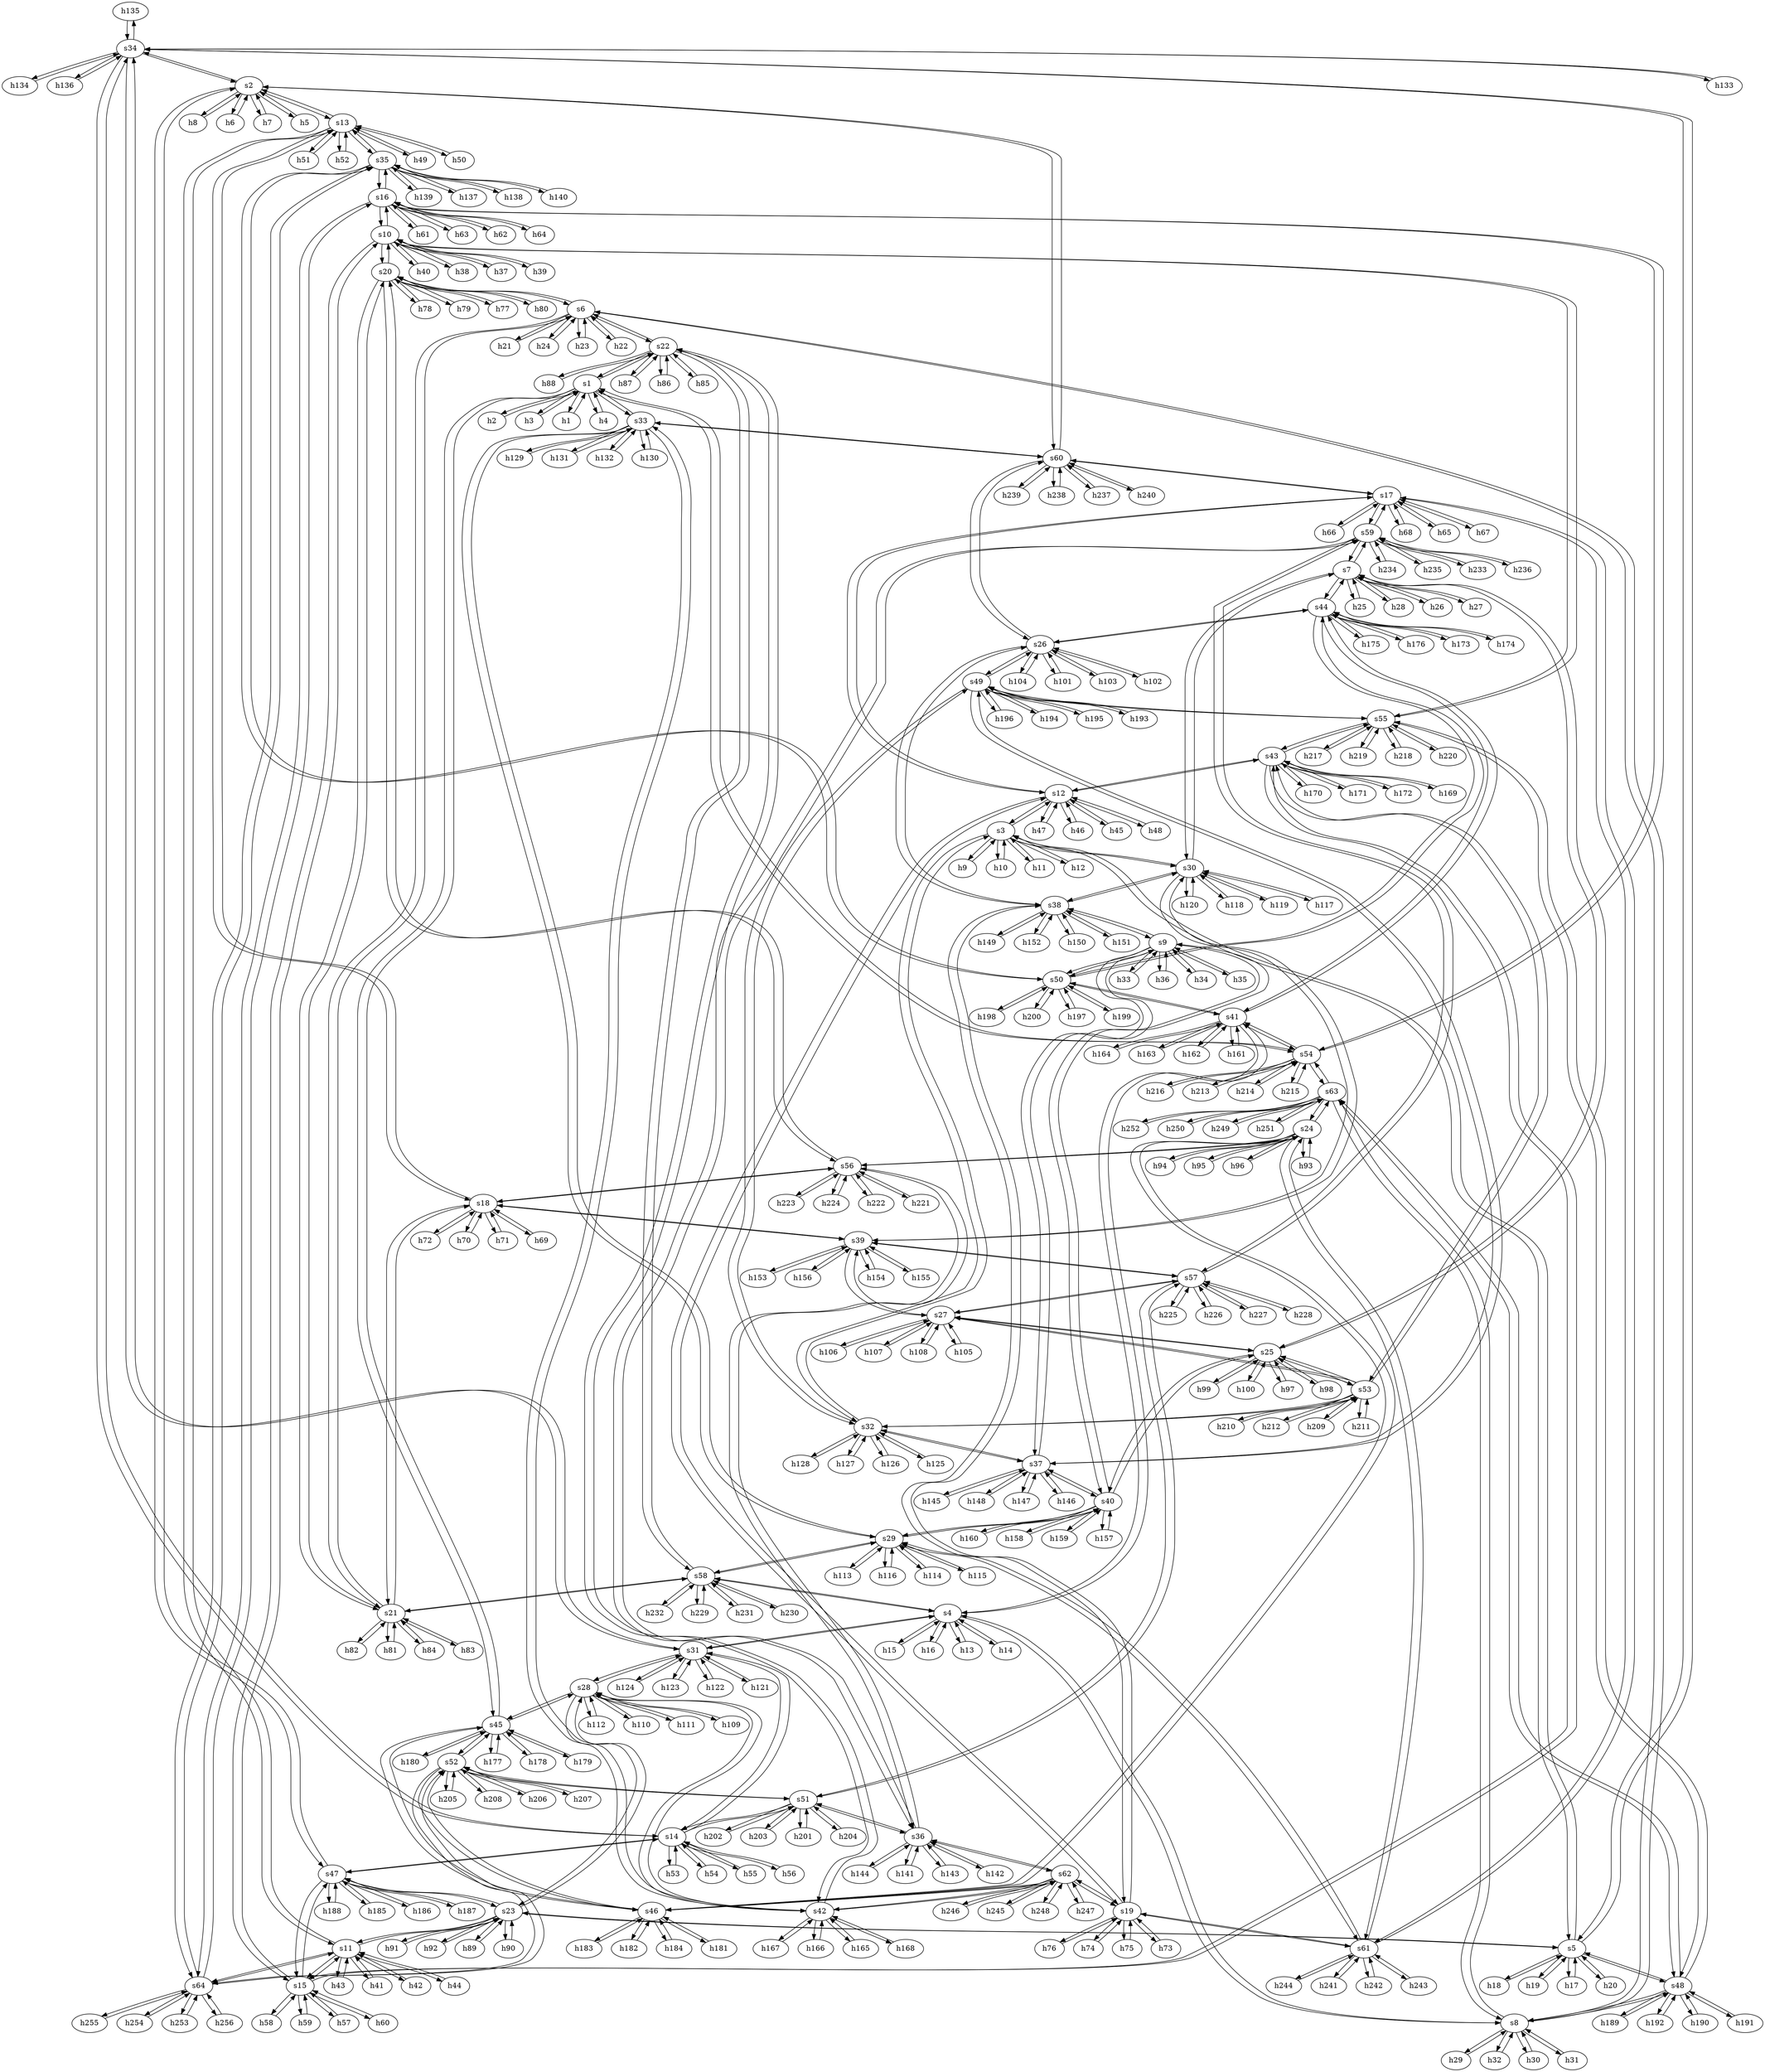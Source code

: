 strict digraph "" {
	h135	 [ip="111.0.0.135",
		mac="0:0:0:0:0:87",
		type=host];
	s34	 [id=34,
		type=switch];
	h135 -> s34	 [capacity="1Gbps",
		cost=1,
		dst_port=6,
		src_port=0];
	h139	 [ip="111.0.0.139",
		mac="0:0:0:0:0:8b",
		type=host];
	s35	 [id=35,
		type=switch];
	h139 -> s35	 [capacity="1Gbps",
		cost=1,
		dst_port=6,
		src_port=0];
	h134	 [ip="111.0.0.134",
		mac="0:0:0:0:0:86",
		type=host];
	h134 -> s34	 [capacity="1Gbps",
		cost=1,
		dst_port=5,
		src_port=0];
	s7	 [id=7,
		type=switch];
	s59	 [id=59,
		type=switch];
	s7 -> s59	 [capacity="1Gbps",
		cost=1,
		dst_port=3,
		src_port=2];
	h25	 [ip="111.0.0.25",
		mac="0:0:0:0:0:19",
		type=host];
	s7 -> h25	 [capacity="1Gbps",
		cost=1,
		dst_port=0,
		src_port=4];
	s44	 [id=44,
		type=switch];
	s7 -> s44	 [capacity="1Gbps",
		cost=1,
		dst_port=1,
		src_port=0];
	s30	 [id=30,
		type=switch];
	s7 -> s30	 [capacity="1Gbps",
		cost=1,
		dst_port=2,
		src_port=1];
	h28	 [ip="111.0.0.28",
		mac="0:0:0:0:0:1c",
		type=host];
	s7 -> h28	 [capacity="1Gbps",
		cost=1,
		dst_port=0,
		src_port=7];
	h26	 [ip="111.0.0.26",
		mac="0:0:0:0:0:1a",
		type=host];
	s7 -> h26	 [capacity="1Gbps",
		cost=1,
		dst_port=0,
		src_port=5];
	s25	 [id=25,
		type=switch];
	s7 -> s25	 [capacity="1Gbps",
		cost=1,
		dst_port=1,
		src_port=3];
	h27	 [ip="111.0.0.27",
		mac="0:0:0:0:0:1b",
		type=host];
	s7 -> h27	 [capacity="1Gbps",
		cost=1,
		dst_port=0,
		src_port=6];
	h136	 [ip="111.0.0.136",
		mac="0:0:0:0:0:88",
		type=host];
	h136 -> s34	 [capacity="1Gbps",
		cost=1,
		dst_port=7,
		src_port=0];
	h137	 [ip="111.0.0.137",
		mac="0:0:0:0:0:89",
		type=host];
	h137 -> s35	 [capacity="1Gbps",
		cost=1,
		dst_port=4,
		src_port=0];
	h130	 [ip="111.0.0.130",
		mac="0:0:0:0:0:82",
		type=host];
	s33	 [id=33,
		type=switch];
	h130 -> s33	 [capacity="1Gbps",
		cost=1,
		dst_port=5,
		src_port=0];
	h131	 [ip="111.0.0.131",
		mac="0:0:0:0:0:83",
		type=host];
	h131 -> s33	 [capacity="1Gbps",
		cost=1,
		dst_port=6,
		src_port=0];
	h132	 [ip="111.0.0.132",
		mac="0:0:0:0:0:84",
		type=host];
	h132 -> s33	 [capacity="1Gbps",
		cost=1,
		dst_port=7,
		src_port=0];
	h20	 [ip="111.0.0.20",
		mac="0:0:0:0:0:14",
		type=host];
	s5	 [id=5,
		type=switch];
	h20 -> s5	 [capacity="1Gbps",
		cost=1,
		dst_port=7,
		src_port=0];
	h47	 [ip="111.0.0.47",
		mac="0:0:0:0:0:2f",
		type=host];
	s12	 [id=12,
		type=switch];
	h47 -> s12	 [capacity="1Gbps",
		cost=1,
		dst_port=6,
		src_port=0];
	h46	 [ip="111.0.0.46",
		mac="0:0:0:0:0:2e",
		type=host];
	h46 -> s12	 [capacity="1Gbps",
		cost=1,
		dst_port=5,
		src_port=0];
	h45	 [ip="111.0.0.45",
		mac="0:0:0:0:0:2d",
		type=host];
	h45 -> s12	 [capacity="1Gbps",
		cost=1,
		dst_port=4,
		src_port=0];
	h44	 [ip="111.0.0.44",
		mac="0:0:0:0:0:2c",
		type=host];
	s11	 [id=11,
		type=switch];
	h44 -> s11	 [capacity="1Gbps",
		cost=1,
		dst_port=7,
		src_port=0];
	h43	 [ip="111.0.0.43",
		mac="0:0:0:0:0:2b",
		type=host];
	h43 -> s11	 [capacity="1Gbps",
		cost=1,
		dst_port=6,
		src_port=0];
	h23	 [ip="111.0.0.23",
		mac="0:0:0:0:0:17",
		type=host];
	s6	 [id=6,
		type=switch];
	h23 -> s6	 [capacity="1Gbps",
		cost=1,
		dst_port=6,
		src_port=0];
	h41	 [ip="111.0.0.41",
		mac="0:0:0:0:0:29",
		type=host];
	h41 -> s11	 [capacity="1Gbps",
		cost=1,
		dst_port=4,
		src_port=0];
	h40	 [ip="111.0.0.40",
		mac="0:0:0:0:0:28",
		type=host];
	s10	 [id=10,
		type=switch];
	h40 -> s10	 [capacity="1Gbps",
		cost=1,
		dst_port=7,
		src_port=0];
	h138	 [ip="111.0.0.138",
		mac="0:0:0:0:0:8a",
		type=host];
	h138 -> s35	 [capacity="1Gbps",
		cost=1,
		dst_port=5,
		src_port=0];
	h22	 [ip="111.0.0.22",
		mac="0:0:0:0:0:16",
		type=host];
	h22 -> s6	 [capacity="1Gbps",
		cost=1,
		dst_port=5,
		src_port=0];
	h49	 [ip="111.0.0.49",
		mac="0:0:0:0:0:31",
		type=host];
	s13	 [id=13,
		type=switch];
	h49 -> s13	 [capacity="1Gbps",
		cost=1,
		dst_port=4,
		src_port=0];
	h48	 [ip="111.0.0.48",
		mac="0:0:0:0:0:30",
		type=host];
	h48 -> s12	 [capacity="1Gbps",
		cost=1,
		dst_port=7,
		src_port=0];
	h252	 [ip="111.0.0.252",
		mac="0:0:0:0:0:fc",
		type=host];
	s63	 [id=63,
		type=switch];
	h252 -> s63	 [capacity="1Gbps",
		cost=1,
		dst_port=7,
		src_port=0];
	h234	 [ip="111.0.0.234",
		mac="0:0:0:0:0:ea",
		type=host];
	h234 -> s59	 [capacity="1Gbps",
		cost=1,
		dst_port=5,
		src_port=0];
	h223	 [ip="111.0.0.223",
		mac="0:0:0:0:0:df",
		type=host];
	s56	 [id=56,
		type=switch];
	h223 -> s56	 [capacity="1Gbps",
		cost=1,
		dst_port=6,
		src_port=0];
	h187	 [ip="111.0.0.187",
		mac="0:0:0:0:0:bb",
		type=host];
	s47	 [id=47,
		type=switch];
	h187 -> s47	 [capacity="1Gbps",
		cost=1,
		dst_port=6,
		src_port=0];
	h225	 [ip="111.0.0.225",
		mac="0:0:0:0:0:e1",
		type=host];
	s57	 [id=57,
		type=switch];
	h225 -> s57	 [capacity="1Gbps",
		cost=1,
		dst_port=4,
		src_port=0];
	s57 -> h225	 [capacity="1Gbps",
		cost=1,
		dst_port=0,
		src_port=4];
	s51	 [id=51,
		type=switch];
	s57 -> s51	 [capacity="1Gbps",
		cost=1,
		dst_port=0,
		src_port=1];
	s57 -> s59	 [capacity="1Gbps",
		cost=1,
		dst_port=0,
		src_port=2];
	h226	 [ip="111.0.0.226",
		mac="0:0:0:0:0:e2",
		type=host];
	s57 -> h226	 [capacity="1Gbps",
		cost=1,
		dst_port=0,
		src_port=5];
	h227	 [ip="111.0.0.227",
		mac="0:0:0:0:0:e3",
		type=host];
	s57 -> h227	 [capacity="1Gbps",
		cost=1,
		dst_port=0,
		src_port=6];
	s39	 [id=39,
		type=switch];
	s57 -> s39	 [capacity="1Gbps",
		cost=1,
		dst_port=0,
		src_port=0];
	h228	 [ip="111.0.0.228",
		mac="0:0:0:0:0:e4",
		type=host];
	s57 -> h228	 [capacity="1Gbps",
		cost=1,
		dst_port=0,
		src_port=7];
	s27	 [id=27,
		type=switch];
	s57 -> s27	 [capacity="1Gbps",
		cost=1,
		dst_port=0,
		src_port=3];
	s56 -> h223	 [capacity="1Gbps",
		cost=1,
		dst_port=0,
		src_port=6];
	h224	 [ip="111.0.0.224",
		mac="0:0:0:0:0:e0",
		type=host];
	s56 -> h224	 [capacity="1Gbps",
		cost=1,
		dst_port=0,
		src_port=7];
	h222	 [ip="111.0.0.222",
		mac="0:0:0:0:0:de",
		type=host];
	s56 -> h222	 [capacity="1Gbps",
		cost=1,
		dst_port=0,
		src_port=5];
	s18	 [id=18,
		type=switch];
	s56 -> s18	 [capacity="1Gbps",
		cost=1,
		dst_port=1,
		src_port=2];
	h221	 [ip="111.0.0.221",
		mac="0:0:0:0:0:dd",
		type=host];
	s56 -> h221	 [capacity="1Gbps",
		cost=1,
		dst_port=0,
		src_port=4];
	s36	 [id=36,
		type=switch];
	s56 -> s36	 [capacity="1Gbps",
		cost=1,
		dst_port=0,
		src_port=0];
	s20	 [id=20,
		type=switch];
	s56 -> s20	 [capacity="1Gbps",
		cost=1,
		dst_port=0,
		src_port=1];
	s24	 [id=24,
		type=switch];
	s56 -> s24	 [capacity="1Gbps",
		cost=1,
		dst_port=0,
		src_port=3];
	s55	 [id=55,
		type=switch];
	s43	 [id=43,
		type=switch];
	s55 -> s43	 [capacity="1Gbps",
		cost=1,
		dst_port=1,
		src_port=3];
	s48	 [id=48,
		type=switch];
	s55 -> s48	 [capacity="1Gbps",
		cost=1,
		dst_port=0,
		src_port=1];
	s49	 [id=49,
		type=switch];
	s55 -> s49	 [capacity="1Gbps",
		cost=1,
		dst_port=2,
		src_port=2];
	s55 -> s10	 [capacity="1Gbps",
		cost=1,
		dst_port=1,
		src_port=0];
	h217	 [ip="111.0.0.217",
		mac="0:0:0:0:0:d9",
		type=host];
	s55 -> h217	 [capacity="1Gbps",
		cost=1,
		dst_port=0,
		src_port=4];
	h219	 [ip="111.0.0.219",
		mac="0:0:0:0:0:db",
		type=host];
	s55 -> h219	 [capacity="1Gbps",
		cost=1,
		dst_port=0,
		src_port=6];
	h218	 [ip="111.0.0.218",
		mac="0:0:0:0:0:da",
		type=host];
	s55 -> h218	 [capacity="1Gbps",
		cost=1,
		dst_port=0,
		src_port=5];
	h220	 [ip="111.0.0.220",
		mac="0:0:0:0:0:dc",
		type=host];
	s55 -> h220	 [capacity="1Gbps",
		cost=1,
		dst_port=0,
		src_port=7];
	s54	 [id=54,
		type=switch];
	s41	 [id=41,
		type=switch];
	s54 -> s41	 [capacity="1Gbps",
		cost=1,
		dst_port=1,
		src_port=2];
	s16	 [id=16,
		type=switch];
	s54 -> s16	 [capacity="1Gbps",
		cost=1,
		dst_port=1,
		src_port=0];
	s54 -> s63	 [capacity="1Gbps",
		cost=1,
		dst_port=0,
		src_port=3];
	h216	 [ip="111.0.0.216",
		mac="0:0:0:0:0:d8",
		type=host];
	s54 -> h216	 [capacity="1Gbps",
		cost=1,
		dst_port=0,
		src_port=7];
	h213	 [ip="111.0.0.213",
		mac="0:0:0:0:0:d5",
		type=host];
	s54 -> h213	 [capacity="1Gbps",
		cost=1,
		dst_port=0,
		src_port=4];
	h214	 [ip="111.0.0.214",
		mac="0:0:0:0:0:d6",
		type=host];
	s54 -> h214	 [capacity="1Gbps",
		cost=1,
		dst_port=0,
		src_port=5];
	s1	 [id=1,
		type=switch];
	s54 -> s1	 [capacity="1Gbps",
		cost=1,
		dst_port=2,
		src_port=1];
	h215	 [ip="111.0.0.215",
		mac="0:0:0:0:0:d7",
		type=host];
	s54 -> h215	 [capacity="1Gbps",
		cost=1,
		dst_port=0,
		src_port=6];
	s53	 [id=53,
		type=switch];
	s53 -> s43	 [capacity="1Gbps",
		cost=1,
		dst_port=2,
		src_port=1];
	h209	 [ip="111.0.0.209",
		mac="0:0:0:0:0:d1",
		type=host];
	s53 -> h209	 [capacity="1Gbps",
		cost=1,
		dst_port=0,
		src_port=4];
	h211	 [ip="111.0.0.211",
		mac="0:0:0:0:0:d3",
		type=host];
	s53 -> h211	 [capacity="1Gbps",
		cost=1,
		dst_port=0,
		src_port=6];
	h210	 [ip="111.0.0.210",
		mac="0:0:0:0:0:d2",
		type=host];
	s53 -> h210	 [capacity="1Gbps",
		cost=1,
		dst_port=0,
		src_port=5];
	h212	 [ip="111.0.0.212",
		mac="0:0:0:0:0:d4",
		type=host];
	s53 -> h212	 [capacity="1Gbps",
		cost=1,
		dst_port=0,
		src_port=7];
	s32	 [id=32,
		type=switch];
	s53 -> s32	 [capacity="1Gbps",
		cost=1,
		dst_port=2,
		src_port=0];
	s53 -> s27	 [capacity="1Gbps",
		cost=1,
		dst_port=1,
		src_port=2];
	s53 -> s25	 [capacity="1Gbps",
		cost=1,
		dst_port=3,
		src_port=3];
	s52	 [id=52,
		type=switch];
	s52 -> s51	 [capacity="1Gbps",
		cost=1,
		dst_port=2,
		src_port=3];
	h205	 [ip="111.0.0.205",
		mac="0:0:0:0:0:cd",
		type=host];
	s52 -> h205	 [capacity="1Gbps",
		cost=1,
		dst_port=0,
		src_port=4];
	s45	 [id=45,
		type=switch];
	s52 -> s45	 [capacity="1Gbps",
		cost=1,
		dst_port=3,
		src_port=0];
	s46	 [id=46,
		type=switch];
	s52 -> s46	 [capacity="1Gbps",
		cost=1,
		dst_port=2,
		src_port=1];
	h208	 [ip="111.0.0.208",
		mac="0:0:0:0:0:d0",
		type=host];
	s52 -> h208	 [capacity="1Gbps",
		cost=1,
		dst_port=0,
		src_port=7];
	h206	 [ip="111.0.0.206",
		mac="0:0:0:0:0:ce",
		type=host];
	s52 -> h206	 [capacity="1Gbps",
		cost=1,
		dst_port=0,
		src_port=5];
	s64	 [id=64,
		type=switch];
	s52 -> s64	 [capacity="1Gbps",
		cost=1,
		dst_port=3,
		src_port=2];
	h207	 [ip="111.0.0.207",
		mac="0:0:0:0:0:cf",
		type=host];
	s52 -> h207	 [capacity="1Gbps",
		cost=1,
		dst_port=0,
		src_port=6];
	s51 -> s57	 [capacity="1Gbps",
		cost=1,
		dst_port=3,
		src_port=0];
	s51 -> s52	 [capacity="1Gbps",
		cost=1,
		dst_port=3,
		src_port=2];
	h201	 [ip="111.0.0.201",
		mac="0:0:0:0:0:c9",
		type=host];
	s51 -> h201	 [capacity="1Gbps",
		cost=1,
		dst_port=0,
		src_port=4];
	h204	 [ip="111.0.0.204",
		mac="0:0:0:0:0:cc",
		type=host];
	s51 -> h204	 [capacity="1Gbps",
		cost=1,
		dst_port=0,
		src_port=7];
	h202	 [ip="111.0.0.202",
		mac="0:0:0:0:0:ca",
		type=host];
	s51 -> h202	 [capacity="1Gbps",
		cost=1,
		dst_port=0,
		src_port=5];
	h203	 [ip="111.0.0.203",
		mac="0:0:0:0:0:cb",
		type=host];
	s51 -> h203	 [capacity="1Gbps",
		cost=1,
		dst_port=0,
		src_port=6];
	s14	 [id=14,
		type=switch];
	s51 -> s14	 [capacity="1Gbps",
		cost=1,
		dst_port=3,
		src_port=3];
	s51 -> s36	 [capacity="1Gbps",
		cost=1,
		dst_port=3,
		src_port=1];
	s50	 [id=50,
		type=switch];
	h200	 [ip="111.0.0.200",
		mac="0:0:0:0:0:c8",
		type=host];
	s50 -> h200	 [capacity="1Gbps",
		cost=1,
		dst_port=0,
		src_port=7];
	s50 -> s44	 [capacity="1Gbps",
		cost=1,
		dst_port=3,
		src_port=1];
	s50 -> s41	 [capacity="1Gbps",
		cost=1,
		dst_port=2,
		src_port=3];
	h197	 [ip="111.0.0.197",
		mac="0:0:0:0:0:c5",
		type=host];
	s50 -> h197	 [capacity="1Gbps",
		cost=1,
		dst_port=0,
		src_port=4];
	h199	 [ip="111.0.0.199",
		mac="0:0:0:0:0:c7",
		type=host];
	s50 -> h199	 [capacity="1Gbps",
		cost=1,
		dst_port=0,
		src_port=6];
	s50 -> s35	 [capacity="1Gbps",
		cost=1,
		dst_port=3,
		src_port=0];
	h198	 [ip="111.0.0.198",
		mac="0:0:0:0:0:c6",
		type=host];
	s50 -> h198	 [capacity="1Gbps",
		cost=1,
		dst_port=0,
		src_port=5];
	s9	 [id=9,
		type=switch];
	s50 -> s9	 [capacity="1Gbps",
		cost=1,
		dst_port=3,
		src_port=2];
	h141	 [ip="111.0.0.141",
		mac="0:0:0:0:0:8d",
		type=host];
	h141 -> s36	 [capacity="1Gbps",
		cost=1,
		dst_port=4,
		src_port=0];
	h140	 [ip="111.0.0.140",
		mac="0:0:0:0:0:8c",
		type=host];
	h140 -> s35	 [capacity="1Gbps",
		cost=1,
		dst_port=7,
		src_port=0];
	h143	 [ip="111.0.0.143",
		mac="0:0:0:0:0:8f",
		type=host];
	h143 -> s36	 [capacity="1Gbps",
		cost=1,
		dst_port=6,
		src_port=0];
	h142	 [ip="111.0.0.142",
		mac="0:0:0:0:0:8e",
		type=host];
	h142 -> s36	 [capacity="1Gbps",
		cost=1,
		dst_port=5,
		src_port=0];
	h145	 [ip="111.0.0.145",
		mac="0:0:0:0:0:91",
		type=host];
	s37	 [id=37,
		type=switch];
	h145 -> s37	 [capacity="1Gbps",
		cost=1,
		dst_port=4,
		src_port=0];
	h144	 [ip="111.0.0.144",
		mac="0:0:0:0:0:90",
		type=host];
	h144 -> s36	 [capacity="1Gbps",
		cost=1,
		dst_port=7,
		src_port=0];
	s59 -> s7	 [capacity="1Gbps",
		cost=1,
		dst_port=2,
		src_port=1];
	s59 -> h234	 [capacity="1Gbps",
		cost=1,
		dst_port=0,
		src_port=5];
	s59 -> s57	 [capacity="1Gbps",
		cost=1,
		dst_port=0,
		src_port=0];
	s17	 [id=17,
		type=switch];
	s59 -> s17	 [capacity="1Gbps",
		cost=1,
		dst_port=2,
		src_port=3];
	h235	 [ip="111.0.0.235",
		mac="0:0:0:0:0:eb",
		type=host];
	s59 -> h235	 [capacity="1Gbps",
		cost=1,
		dst_port=0,
		src_port=6];
	s59 -> s36	 [capacity="1Gbps",
		cost=1,
		dst_port=2,
		src_port=2];
	h233	 [ip="111.0.0.233",
		mac="0:0:0:0:0:e9",
		type=host];
	s59 -> h233	 [capacity="1Gbps",
		cost=1,
		dst_port=0,
		src_port=4];
	h236	 [ip="111.0.0.236",
		mac="0:0:0:0:0:ec",
		type=host];
	s59 -> h236	 [capacity="1Gbps",
		cost=1,
		dst_port=0,
		src_port=7];
	s58	 [id=58,
		type=switch];
	h230	 [ip="111.0.0.230",
		mac="0:0:0:0:0:e6",
		type=host];
	s58 -> h230	 [capacity="1Gbps",
		cost=1,
		dst_port=0,
		src_port=5];
	h232	 [ip="111.0.0.232",
		mac="0:0:0:0:0:e8",
		type=host];
	s58 -> h232	 [capacity="1Gbps",
		cost=1,
		dst_port=0,
		src_port=7];
	h229	 [ip="111.0.0.229",
		mac="0:0:0:0:0:e5",
		type=host];
	s58 -> h229	 [capacity="1Gbps",
		cost=1,
		dst_port=0,
		src_port=4];
	h231	 [ip="111.0.0.231",
		mac="0:0:0:0:0:e7",
		type=host];
	s58 -> h231	 [capacity="1Gbps",
		cost=1,
		dst_port=0,
		src_port=6];
	s4	 [id=4,
		type=switch];
	s58 -> s4	 [capacity="1Gbps",
		cost=1,
		dst_port=3,
		src_port=3];
	s22	 [id=22,
		type=switch];
	s58 -> s22	 [capacity="1Gbps",
		cost=1,
		dst_port=3,
		src_port=0];
	s21	 [id=21,
		type=switch];
	s58 -> s21	 [capacity="1Gbps",
		cost=1,
		dst_port=3,
		src_port=1];
	s29	 [id=29,
		type=switch];
	s58 -> s29	 [capacity="1Gbps",
		cost=1,
		dst_port=3,
		src_port=2];
	h242	 [ip="111.0.0.242",
		mac="0:0:0:0:0:f2",
		type=host];
	s61	 [id=61,
		type=switch];
	h242 -> s61	 [capacity="1Gbps",
		cost=1,
		dst_port=5,
		src_port=0];
	h129	 [ip="111.0.0.129",
		mac="0:0:0:0:0:81",
		type=host];
	h129 -> s33	 [capacity="1Gbps",
		cost=1,
		dst_port=4,
		src_port=0];
	h128	 [ip="111.0.0.128",
		mac="0:0:0:0:0:80",
		type=host];
	h128 -> s32	 [capacity="1Gbps",
		cost=1,
		dst_port=7,
		src_port=0];
	h127	 [ip="111.0.0.127",
		mac="0:0:0:0:0:7f",
		type=host];
	h127 -> s32	 [capacity="1Gbps",
		cost=1,
		dst_port=6,
		src_port=0];
	h126	 [ip="111.0.0.126",
		mac="0:0:0:0:0:7e",
		type=host];
	h126 -> s32	 [capacity="1Gbps",
		cost=1,
		dst_port=5,
		src_port=0];
	h125	 [ip="111.0.0.125",
		mac="0:0:0:0:0:7d",
		type=host];
	h125 -> s32	 [capacity="1Gbps",
		cost=1,
		dst_port=4,
		src_port=0];
	h124	 [ip="111.0.0.124",
		mac="0:0:0:0:0:7c",
		type=host];
	s31	 [id=31,
		type=switch];
	h124 -> s31	 [capacity="1Gbps",
		cost=1,
		dst_port=7,
		src_port=0];
	h123	 [ip="111.0.0.123",
		mac="0:0:0:0:0:7b",
		type=host];
	h123 -> s31	 [capacity="1Gbps",
		cost=1,
		dst_port=6,
		src_port=0];
	h122	 [ip="111.0.0.122",
		mac="0:0:0:0:0:7a",
		type=host];
	h122 -> s31	 [capacity="1Gbps",
		cost=1,
		dst_port=5,
		src_port=0];
	h121	 [ip="111.0.0.121",
		mac="0:0:0:0:0:79",
		type=host];
	h121 -> s31	 [capacity="1Gbps",
		cost=1,
		dst_port=4,
		src_port=0];
	h120	 [ip="111.0.0.120",
		mac="0:0:0:0:0:78",
		type=host];
	h120 -> s30	 [capacity="1Gbps",
		cost=1,
		dst_port=7,
		src_port=0];
	h54	 [ip="111.0.0.54",
		mac="0:0:0:0:0:36",
		type=host];
	h54 -> s14	 [capacity="1Gbps",
		cost=1,
		dst_port=5,
		src_port=0];
	h55	 [ip="111.0.0.55",
		mac="0:0:0:0:0:37",
		type=host];
	h55 -> s14	 [capacity="1Gbps",
		cost=1,
		dst_port=6,
		src_port=0];
	h56	 [ip="111.0.0.56",
		mac="0:0:0:0:0:38",
		type=host];
	h56 -> s14	 [capacity="1Gbps",
		cost=1,
		dst_port=7,
		src_port=0];
	h25 -> s7	 [capacity="1Gbps",
		cost=1,
		dst_port=4,
		src_port=0];
	h50	 [ip="111.0.0.50",
		mac="0:0:0:0:0:32",
		type=host];
	h50 -> s13	 [capacity="1Gbps",
		cost=1,
		dst_port=5,
		src_port=0];
	h51	 [ip="111.0.0.51",
		mac="0:0:0:0:0:33",
		type=host];
	h51 -> s13	 [capacity="1Gbps",
		cost=1,
		dst_port=6,
		src_port=0];
	h52	 [ip="111.0.0.52",
		mac="0:0:0:0:0:34",
		type=host];
	h52 -> s13	 [capacity="1Gbps",
		cost=1,
		dst_port=7,
		src_port=0];
	h53	 [ip="111.0.0.53",
		mac="0:0:0:0:0:35",
		type=host];
	h53 -> s14	 [capacity="1Gbps",
		cost=1,
		dst_port=4,
		src_port=0];
	h255	 [ip="111.0.0.255",
		mac="0:0:0:0:0:ff",
		type=host];
	h255 -> s64	 [capacity="1Gbps",
		cost=1,
		dst_port=6,
		src_port=0];
	h133	 [ip="111.0.0.133",
		mac="0:0:0:0:0:85",
		type=host];
	h133 -> s34	 [capacity="1Gbps",
		cost=1,
		dst_port=4,
		src_port=0];
	h58	 [ip="111.0.0.58",
		mac="0:0:0:0:0:3a",
		type=host];
	s15	 [id=15,
		type=switch];
	h58 -> s15	 [capacity="1Gbps",
		cost=1,
		dst_port=5,
		src_port=0];
	h59	 [ip="111.0.0.59",
		mac="0:0:0:0:0:3b",
		type=host];
	h59 -> s15	 [capacity="1Gbps",
		cost=1,
		dst_port=6,
		src_port=0];
	h243	 [ip="111.0.0.243",
		mac="0:0:0:0:0:f3",
		type=host];
	h243 -> s61	 [capacity="1Gbps",
		cost=1,
		dst_port=6,
		src_port=0];
	h200 -> s50	 [capacity="1Gbps",
		cost=1,
		dst_port=7,
		src_port=0];
	h226 -> s57	 [capacity="1Gbps",
		cost=1,
		dst_port=5,
		src_port=0];
	h205 -> s52	 [capacity="1Gbps",
		cost=1,
		dst_port=4,
		src_port=0];
	h181	 [ip="111.0.0.181",
		mac="0:0:0:0:0:b5",
		type=host];
	h181 -> s46	 [capacity="1Gbps",
		cost=1,
		dst_port=4,
		src_port=0];
	h227 -> s57	 [capacity="1Gbps",
		cost=1,
		dst_port=6,
		src_port=0];
	h177	 [ip="111.0.0.177",
		mac="0:0:0:0:0:b1",
		type=host];
	h177 -> s45	 [capacity="1Gbps",
		cost=1,
		dst_port=4,
		src_port=0];
	h224 -> s56	 [capacity="1Gbps",
		cost=1,
		dst_port=7,
		src_port=0];
	s44 -> s7	 [capacity="1Gbps",
		cost=1,
		dst_port=0,
		src_port=0];
	s44 -> s50	 [capacity="1Gbps",
		cost=1,
		dst_port=1,
		src_port=3];
	s44 -> s41	 [capacity="1Gbps",
		cost=1,
		dst_port=0,
		src_port=2];
	h173	 [ip="111.0.0.173",
		mac="0:0:0:0:0:ad",
		type=host];
	s44 -> h173	 [capacity="1Gbps",
		cost=1,
		dst_port=0,
		src_port=4];
	h174	 [ip="111.0.0.174",
		mac="0:0:0:0:0:ae",
		type=host];
	s44 -> h174	 [capacity="1Gbps",
		cost=1,
		dst_port=0,
		src_port=5];
	h175	 [ip="111.0.0.175",
		mac="0:0:0:0:0:af",
		type=host];
	s44 -> h175	 [capacity="1Gbps",
		cost=1,
		dst_port=0,
		src_port=6];
	h176	 [ip="111.0.0.176",
		mac="0:0:0:0:0:b0",
		type=host];
	s44 -> h176	 [capacity="1Gbps",
		cost=1,
		dst_port=0,
		src_port=7];
	s26	 [id=26,
		type=switch];
	s44 -> s26	 [capacity="1Gbps",
		cost=1,
		dst_port=0,
		src_port=1];
	s45 -> s52	 [capacity="1Gbps",
		cost=1,
		dst_port=0,
		src_port=3];
	s45 -> h177	 [capacity="1Gbps",
		cost=1,
		dst_port=0,
		src_port=4];
	s45 -> s46	 [capacity="1Gbps",
		cost=1,
		dst_port=0,
		src_port=0];
	h178	 [ip="111.0.0.178",
		mac="0:0:0:0:0:b2",
		type=host];
	s45 -> h178	 [capacity="1Gbps",
		cost=1,
		dst_port=0,
		src_port=5];
	h179	 [ip="111.0.0.179",
		mac="0:0:0:0:0:b3",
		type=host];
	s45 -> h179	 [capacity="1Gbps",
		cost=1,
		dst_port=0,
		src_port=6];
	h180	 [ip="111.0.0.180",
		mac="0:0:0:0:0:b4",
		type=host];
	s45 -> h180	 [capacity="1Gbps",
		cost=1,
		dst_port=0,
		src_port=7];
	s45 -> s1	 [capacity="1Gbps",
		cost=1,
		dst_port=1,
		src_port=1];
	s28	 [id=28,
		type=switch];
	s45 -> s28	 [capacity="1Gbps",
		cost=1,
		dst_port=3,
		src_port=2];
	s46 -> s52	 [capacity="1Gbps",
		cost=1,
		dst_port=1,
		src_port=2];
	s46 -> h181	 [capacity="1Gbps",
		cost=1,
		dst_port=0,
		src_port=4];
	s46 -> s45	 [capacity="1Gbps",
		cost=1,
		dst_port=0,
		src_port=0];
	h183	 [ip="111.0.0.183",
		mac="0:0:0:0:0:b7",
		type=host];
	s46 -> h183	 [capacity="1Gbps",
		cost=1,
		dst_port=0,
		src_port=6];
	h182	 [ip="111.0.0.182",
		mac="0:0:0:0:0:b6",
		type=host];
	s46 -> h182	 [capacity="1Gbps",
		cost=1,
		dst_port=0,
		src_port=5];
	h184	 [ip="111.0.0.184",
		mac="0:0:0:0:0:b8",
		type=host];
	s46 -> h184	 [capacity="1Gbps",
		cost=1,
		dst_port=0,
		src_port=7];
	s62	 [id=62,
		type=switch];
	s46 -> s62	 [capacity="1Gbps",
		cost=1,
		dst_port=2,
		src_port=1];
	s46 -> s24	 [capacity="1Gbps",
		cost=1,
		dst_port=1,
		src_port=3];
	s47 -> h187	 [capacity="1Gbps",
		cost=1,
		dst_port=0,
		src_port=6];
	s47 -> s15	 [capacity="1Gbps",
		cost=1,
		dst_port=0,
		src_port=2];
	s47 -> s14	 [capacity="1Gbps",
		cost=1,
		dst_port=1,
		src_port=1];
	h188	 [ip="111.0.0.188",
		mac="0:0:0:0:0:bc",
		type=host];
	s47 -> h188	 [capacity="1Gbps",
		cost=1,
		dst_port=0,
		src_port=7];
	h185	 [ip="111.0.0.185",
		mac="0:0:0:0:0:b9",
		type=host];
	s47 -> h185	 [capacity="1Gbps",
		cost=1,
		dst_port=0,
		src_port=4];
	h186	 [ip="111.0.0.186",
		mac="0:0:0:0:0:ba",
		type=host];
	s47 -> h186	 [capacity="1Gbps",
		cost=1,
		dst_port=0,
		src_port=5];
	s2	 [id=2,
		type=switch];
	s47 -> s2	 [capacity="1Gbps",
		cost=1,
		dst_port=2,
		src_port=0];
	s23	 [id=23,
		type=switch];
	s47 -> s23	 [capacity="1Gbps",
		cost=1,
		dst_port=1,
		src_port=3];
	s40	 [id=40,
		type=switch];
	s40 -> s37	 [capacity="1Gbps",
		cost=1,
		dst_port=1,
		src_port=2];
	s40 -> s9	 [capacity="1Gbps",
		cost=1,
		dst_port=1,
		src_port=0];
	h160	 [ip="111.0.0.160",
		mac="0:0:0:0:0:a0",
		type=host];
	s40 -> h160	 [capacity="1Gbps",
		cost=1,
		dst_port=0,
		src_port=7];
	h158	 [ip="111.0.0.158",
		mac="0:0:0:0:0:9e",
		type=host];
	s40 -> h158	 [capacity="1Gbps",
		cost=1,
		dst_port=0,
		src_port=5];
	h159	 [ip="111.0.0.159",
		mac="0:0:0:0:0:9f",
		type=host];
	s40 -> h159	 [capacity="1Gbps",
		cost=1,
		dst_port=0,
		src_port=6];
	s40 -> s25	 [capacity="1Gbps",
		cost=1,
		dst_port=0,
		src_port=3];
	h157	 [ip="111.0.0.157",
		mac="0:0:0:0:0:9d",
		type=host];
	s40 -> h157	 [capacity="1Gbps",
		cost=1,
		dst_port=0,
		src_port=4];
	s40 -> s29	 [capacity="1Gbps",
		cost=1,
		dst_port=1,
		src_port=1];
	s41 -> s54	 [capacity="1Gbps",
		cost=1,
		dst_port=3,
		src_port=1];
	s41 -> s50	 [capacity="1Gbps",
		cost=1,
		dst_port=3,
		src_port=3];
	s41 -> s44	 [capacity="1Gbps",
		cost=1,
		dst_port=2,
		src_port=0];
	s41 -> s4	 [capacity="1Gbps",
		cost=1,
		dst_port=2,
		src_port=2];
	h163	 [ip="111.0.0.163",
		mac="0:0:0:0:0:a3",
		type=host];
	s41 -> h163	 [capacity="1Gbps",
		cost=1,
		dst_port=0,
		src_port=6];
	h162	 [ip="111.0.0.162",
		mac="0:0:0:0:0:a2",
		type=host];
	s41 -> h162	 [capacity="1Gbps",
		cost=1,
		dst_port=0,
		src_port=5];
	h161	 [ip="111.0.0.161",
		mac="0:0:0:0:0:a1",
		type=host];
	s41 -> h161	 [capacity="1Gbps",
		cost=1,
		dst_port=0,
		src_port=4];
	h164	 [ip="111.0.0.164",
		mac="0:0:0:0:0:a4",
		type=host];
	s41 -> h164	 [capacity="1Gbps",
		cost=1,
		dst_port=0,
		src_port=7];
	s42	 [id=42,
		type=switch];
	s42 -> s62	 [capacity="1Gbps",
		cost=1,
		dst_port=3,
		src_port=2];
	s42 -> s33	 [capacity="1Gbps",
		cost=1,
		dst_port=3,
		src_port=3];
	h167	 [ip="111.0.0.167",
		mac="0:0:0:0:0:a7",
		type=host];
	s42 -> h167	 [capacity="1Gbps",
		cost=1,
		dst_port=0,
		src_port=6];
	h166	 [ip="111.0.0.166",
		mac="0:0:0:0:0:a6",
		type=host];
	s42 -> h166	 [capacity="1Gbps",
		cost=1,
		dst_port=0,
		src_port=5];
	h165	 [ip="111.0.0.165",
		mac="0:0:0:0:0:a5",
		type=host];
	s42 -> h165	 [capacity="1Gbps",
		cost=1,
		dst_port=0,
		src_port=4];
	h168	 [ip="111.0.0.168",
		mac="0:0:0:0:0:a8",
		type=host];
	s42 -> h168	 [capacity="1Gbps",
		cost=1,
		dst_port=0,
		src_port=7];
	s42 -> s22	 [capacity="1Gbps",
		cost=1,
		dst_port=2,
		src_port=0];
	s42 -> s28	 [capacity="1Gbps",
		cost=1,
		dst_port=2,
		src_port=1];
	s43 -> s55	 [capacity="1Gbps",
		cost=1,
		dst_port=3,
		src_port=1];
	s43 -> s53	 [capacity="1Gbps",
		cost=1,
		dst_port=0,
		src_port=2];
	h170	 [ip="111.0.0.170",
		mac="0:0:0:0:0:aa",
		type=host];
	s43 -> h170	 [capacity="1Gbps",
		cost=1,
		dst_port=0,
		src_port=5];
	h171	 [ip="111.0.0.171",
		mac="0:0:0:0:0:ab",
		type=host];
	s43 -> h171	 [capacity="1Gbps",
		cost=1,
		dst_port=0,
		src_port=6];
	h172	 [ip="111.0.0.172",
		mac="0:0:0:0:0:ac",
		type=host];
	s43 -> h172	 [capacity="1Gbps",
		cost=1,
		dst_port=0,
		src_port=7];
	s43 -> s12	 [capacity="1Gbps",
		cost=1,
		dst_port=3,
		src_port=0];
	s43 -> s15	 [capacity="1Gbps",
		cost=1,
		dst_port=3,
		src_port=3];
	h169	 [ip="111.0.0.169",
		mac="0:0:0:0:0:a9",
		type=host];
	s43 -> h169	 [capacity="1Gbps",
		cost=1,
		dst_port=0,
		src_port=4];
	h239	 [ip="111.0.0.239",
		mac="0:0:0:0:0:ef",
		type=host];
	s60	 [id=60,
		type=switch];
	h239 -> s60	 [capacity="1Gbps",
		cost=1,
		dst_port=6,
		src_port=0];
	h201 -> s51	 [capacity="1Gbps",
		cost=1,
		dst_port=4,
		src_port=0];
	s48 -> s55	 [capacity="1Gbps",
		cost=1,
		dst_port=1,
		src_port=0];
	h191	 [ip="111.0.0.191",
		mac="0:0:0:0:0:bf",
		type=host];
	s48 -> h191	 [capacity="1Gbps",
		cost=1,
		dst_port=0,
		src_port=6];
	h189	 [ip="111.0.0.189",
		mac="0:0:0:0:0:bd",
		type=host];
	s48 -> h189	 [capacity="1Gbps",
		cost=1,
		dst_port=0,
		src_port=4];
	s48 -> s63	 [capacity="1Gbps",
		cost=1,
		dst_port=2,
		src_port=2];
	h192	 [ip="111.0.0.192",
		mac="0:0:0:0:0:c0",
		type=host];
	s48 -> h192	 [capacity="1Gbps",
		cost=1,
		dst_port=0,
		src_port=7];
	s8	 [id=8,
		type=switch];
	s48 -> s8	 [capacity="1Gbps",
		cost=1,
		dst_port=1,
		src_port=1];
	h190	 [ip="111.0.0.190",
		mac="0:0:0:0:0:be",
		type=host];
	s48 -> h190	 [capacity="1Gbps",
		cost=1,
		dst_port=0,
		src_port=5];
	s48 -> s5	 [capacity="1Gbps",
		cost=1,
		dst_port=2,
		src_port=3];
	s49 -> s55	 [capacity="1Gbps",
		cost=1,
		dst_port=2,
		src_port=2];
	h196	 [ip="111.0.0.196",
		mac="0:0:0:0:0:c4",
		type=host];
	s49 -> h196	 [capacity="1Gbps",
		cost=1,
		dst_port=0,
		src_port=7];
	h194	 [ip="111.0.0.194",
		mac="0:0:0:0:0:c2",
		type=host];
	s49 -> h194	 [capacity="1Gbps",
		cost=1,
		dst_port=0,
		src_port=5];
	h195	 [ip="111.0.0.195",
		mac="0:0:0:0:0:c3",
		type=host];
	s49 -> h195	 [capacity="1Gbps",
		cost=1,
		dst_port=0,
		src_port=6];
	s49 -> s37	 [capacity="1Gbps",
		cost=1,
		dst_port=2,
		src_port=0];
	s49 -> s32	 [capacity="1Gbps",
		cost=1,
		dst_port=3,
		src_port=3];
	h193	 [ip="111.0.0.193",
		mac="0:0:0:0:0:c1",
		type=host];
	s49 -> h193	 [capacity="1Gbps",
		cost=1,
		dst_port=0,
		src_port=4];
	s49 -> s26	 [capacity="1Gbps",
		cost=1,
		dst_port=3,
		src_port=1];
	h42	 [ip="111.0.0.42",
		mac="0:0:0:0:0:2a",
		type=host];
	h42 -> s11	 [capacity="1Gbps",
		cost=1,
		dst_port=5,
		src_port=0];
	h118	 [ip="111.0.0.118",
		mac="0:0:0:0:0:76",
		type=host];
	h118 -> s30	 [capacity="1Gbps",
		cost=1,
		dst_port=5,
		src_port=0];
	h119	 [ip="111.0.0.119",
		mac="0:0:0:0:0:77",
		type=host];
	h119 -> s30	 [capacity="1Gbps",
		cost=1,
		dst_port=6,
		src_port=0];
	h148	 [ip="111.0.0.148",
		mac="0:0:0:0:0:94",
		type=host];
	h148 -> s37	 [capacity="1Gbps",
		cost=1,
		dst_port=7,
		src_port=0];
	h112	 [ip="111.0.0.112",
		mac="0:0:0:0:0:70",
		type=host];
	h112 -> s28	 [capacity="1Gbps",
		cost=1,
		dst_port=7,
		src_port=0];
	h113	 [ip="111.0.0.113",
		mac="0:0:0:0:0:71",
		type=host];
	h113 -> s29	 [capacity="1Gbps",
		cost=1,
		dst_port=4,
		src_port=0];
	h110	 [ip="111.0.0.110",
		mac="0:0:0:0:0:6e",
		type=host];
	h110 -> s28	 [capacity="1Gbps",
		cost=1,
		dst_port=5,
		src_port=0];
	h111	 [ip="111.0.0.111",
		mac="0:0:0:0:0:6f",
		type=host];
	h111 -> s28	 [capacity="1Gbps",
		cost=1,
		dst_port=6,
		src_port=0];
	h116	 [ip="111.0.0.116",
		mac="0:0:0:0:0:74",
		type=host];
	h116 -> s29	 [capacity="1Gbps",
		cost=1,
		dst_port=7,
		src_port=0];
	h117	 [ip="111.0.0.117",
		mac="0:0:0:0:0:75",
		type=host];
	h117 -> s30	 [capacity="1Gbps",
		cost=1,
		dst_port=4,
		src_port=0];
	h114	 [ip="111.0.0.114",
		mac="0:0:0:0:0:72",
		type=host];
	h114 -> s29	 [capacity="1Gbps",
		cost=1,
		dst_port=5,
		src_port=0];
	h115	 [ip="111.0.0.115",
		mac="0:0:0:0:0:73",
		type=host];
	h115 -> s29	 [capacity="1Gbps",
		cost=1,
		dst_port=6,
		src_port=0];
	h69	 [ip="111.0.0.69",
		mac="0:0:0:0:0:45",
		type=host];
	h69 -> s18	 [capacity="1Gbps",
		cost=1,
		dst_port=4,
		src_port=0];
	h68	 [ip="111.0.0.68",
		mac="0:0:0:0:0:44",
		type=host];
	h68 -> s17	 [capacity="1Gbps",
		cost=1,
		dst_port=7,
		src_port=0];
	h57	 [ip="111.0.0.57",
		mac="0:0:0:0:0:39",
		type=host];
	h57 -> s15	 [capacity="1Gbps",
		cost=1,
		dst_port=4,
		src_port=0];
	h191 -> s48	 [capacity="1Gbps",
		cost=1,
		dst_port=6,
		src_port=0];
	h196 -> s49	 [capacity="1Gbps",
		cost=1,
		dst_port=7,
		src_port=0];
	h197 -> s50	 [capacity="1Gbps",
		cost=1,
		dst_port=4,
		src_port=0];
	h194 -> s49	 [capacity="1Gbps",
		cost=1,
		dst_port=5,
		src_port=0];
	h195 -> s49	 [capacity="1Gbps",
		cost=1,
		dst_port=6,
		src_port=0];
	h61	 [ip="111.0.0.61",
		mac="0:0:0:0:0:3d",
		type=host];
	h61 -> s16	 [capacity="1Gbps",
		cost=1,
		dst_port=4,
		src_port=0];
	h60	 [ip="111.0.0.60",
		mac="0:0:0:0:0:3c",
		type=host];
	h60 -> s15	 [capacity="1Gbps",
		cost=1,
		dst_port=7,
		src_port=0];
	h63	 [ip="111.0.0.63",
		mac="0:0:0:0:0:3f",
		type=host];
	h63 -> s16	 [capacity="1Gbps",
		cost=1,
		dst_port=6,
		src_port=0];
	h62	 [ip="111.0.0.62",
		mac="0:0:0:0:0:3e",
		type=host];
	h62 -> s16	 [capacity="1Gbps",
		cost=1,
		dst_port=5,
		src_port=0];
	h65	 [ip="111.0.0.65",
		mac="0:0:0:0:0:41",
		type=host];
	h65 -> s17	 [capacity="1Gbps",
		cost=1,
		dst_port=4,
		src_port=0];
	h64	 [ip="111.0.0.64",
		mac="0:0:0:0:0:40",
		type=host];
	h64 -> s16	 [capacity="1Gbps",
		cost=1,
		dst_port=7,
		src_port=0];
	h67	 [ip="111.0.0.67",
		mac="0:0:0:0:0:43",
		type=host];
	h67 -> s17	 [capacity="1Gbps",
		cost=1,
		dst_port=6,
		src_port=0];
	h66	 [ip="111.0.0.66",
		mac="0:0:0:0:0:42",
		type=host];
	h66 -> s17	 [capacity="1Gbps",
		cost=1,
		dst_port=5,
		src_port=0];
	h183 -> s46	 [capacity="1Gbps",
		cost=1,
		dst_port=6,
		src_port=0];
	h170 -> s43	 [capacity="1Gbps",
		cost=1,
		dst_port=5,
		src_port=0];
	h246	 [ip="111.0.0.246",
		mac="0:0:0:0:0:f6",
		type=host];
	h246 -> s62	 [capacity="1Gbps",
		cost=1,
		dst_port=5,
		src_port=0];
	h171 -> s43	 [capacity="1Gbps",
		cost=1,
		dst_port=6,
		src_port=0];
	h222 -> s56	 [capacity="1Gbps",
		cost=1,
		dst_port=5,
		src_port=0];
	h172 -> s43	 [capacity="1Gbps",
		cost=1,
		dst_port=7,
		src_port=0];
	h173 -> s44	 [capacity="1Gbps",
		cost=1,
		dst_port=4,
		src_port=0];
	h199 -> s50	 [capacity="1Gbps",
		cost=1,
		dst_port=6,
		src_port=0];
	h208 -> s52	 [capacity="1Gbps",
		cost=1,
		dst_port=7,
		src_port=0];
	h209 -> s53	 [capacity="1Gbps",
		cost=1,
		dst_port=4,
		src_port=0];
	h206 -> s52	 [capacity="1Gbps",
		cost=1,
		dst_port=5,
		src_port=0];
	h174 -> s44	 [capacity="1Gbps",
		cost=1,
		dst_port=5,
		src_port=0];
	h204 -> s51	 [capacity="1Gbps",
		cost=1,
		dst_port=7,
		src_port=0];
	h147	 [ip="111.0.0.147",
		mac="0:0:0:0:0:93",
		type=host];
	h147 -> s37	 [capacity="1Gbps",
		cost=1,
		dst_port=6,
		src_port=0];
	h202 -> s51	 [capacity="1Gbps",
		cost=1,
		dst_port=5,
		src_port=0];
	h203 -> s51	 [capacity="1Gbps",
		cost=1,
		dst_port=6,
		src_port=0];
	h182 -> s46	 [capacity="1Gbps",
		cost=1,
		dst_port=5,
		src_port=0];
	h175 -> s44	 [capacity="1Gbps",
		cost=1,
		dst_port=6,
		src_port=0];
	s19	 [id=19,
		type=switch];
	s19 -> s12	 [capacity="1Gbps",
		cost=1,
		dst_port=1,
		src_port=0];
	h76	 [ip="111.0.0.76",
		mac="0:0:0:0:0:4c",
		type=host];
	s19 -> h76	 [capacity="1Gbps",
		cost=1,
		dst_port=0,
		src_port=7];
	h74	 [ip="111.0.0.74",
		mac="0:0:0:0:0:4a",
		type=host];
	s19 -> h74	 [capacity="1Gbps",
		cost=1,
		dst_port=0,
		src_port=5];
	h75	 [ip="111.0.0.75",
		mac="0:0:0:0:0:4b",
		type=host];
	s19 -> h75	 [capacity="1Gbps",
		cost=1,
		dst_port=0,
		src_port=6];
	h73	 [ip="111.0.0.73",
		mac="0:0:0:0:0:49",
		type=host];
	s19 -> h73	 [capacity="1Gbps",
		cost=1,
		dst_port=0,
		src_port=4];
	s19 -> s62	 [capacity="1Gbps",
		cost=1,
		dst_port=0,
		src_port=1];
	s19 -> s61	 [capacity="1Gbps",
		cost=1,
		dst_port=0,
		src_port=3];
	s38	 [id=38,
		type=switch];
	s19 -> s38	 [capacity="1Gbps",
		cost=1,
		dst_port=2,
		src_port=2];
	s18 -> s56	 [capacity="1Gbps",
		cost=1,
		dst_port=2,
		src_port=1];
	s18 -> h69	 [capacity="1Gbps",
		cost=1,
		dst_port=0,
		src_port=4];
	s18 -> s13	 [capacity="1Gbps",
		cost=1,
		dst_port=3,
		src_port=0];
	h72	 [ip="111.0.0.72",
		mac="0:0:0:0:0:48",
		type=host];
	s18 -> h72	 [capacity="1Gbps",
		cost=1,
		dst_port=0,
		src_port=7];
	h70	 [ip="111.0.0.70",
		mac="0:0:0:0:0:46",
		type=host];
	s18 -> h70	 [capacity="1Gbps",
		cost=1,
		dst_port=0,
		src_port=5];
	h71	 [ip="111.0.0.71",
		mac="0:0:0:0:0:47",
		type=host];
	s18 -> h71	 [capacity="1Gbps",
		cost=1,
		dst_port=0,
		src_port=6];
	s18 -> s39	 [capacity="1Gbps",
		cost=1,
		dst_port=1,
		src_port=3];
	s18 -> s21	 [capacity="1Gbps",
		cost=1,
		dst_port=1,
		src_port=2];
	h176 -> s44	 [capacity="1Gbps",
		cost=1,
		dst_port=7,
		src_port=0];
	s13 -> h49	 [capacity="1Gbps",
		cost=1,
		dst_port=0,
		src_port=4];
	s13 -> h50	 [capacity="1Gbps",
		cost=1,
		dst_port=0,
		src_port=5];
	s13 -> h51	 [capacity="1Gbps",
		cost=1,
		dst_port=0,
		src_port=6];
	s13 -> h52	 [capacity="1Gbps",
		cost=1,
		dst_port=0,
		src_port=7];
	s13 -> s18	 [capacity="1Gbps",
		cost=1,
		dst_port=0,
		src_port=3];
	s13 -> s11	 [capacity="1Gbps",
		cost=1,
		dst_port=0,
		src_port=2];
	s13 -> s35	 [capacity="1Gbps",
		cost=1,
		dst_port=0,
		src_port=0];
	s13 -> s2	 [capacity="1Gbps",
		cost=1,
		dst_port=0,
		src_port=1];
	s12 -> h47	 [capacity="1Gbps",
		cost=1,
		dst_port=0,
		src_port=6];
	s12 -> h46	 [capacity="1Gbps",
		cost=1,
		dst_port=0,
		src_port=5];
	s12 -> h45	 [capacity="1Gbps",
		cost=1,
		dst_port=0,
		src_port=4];
	s12 -> h48	 [capacity="1Gbps",
		cost=1,
		dst_port=0,
		src_port=7];
	s12 -> s43	 [capacity="1Gbps",
		cost=1,
		dst_port=0,
		src_port=3];
	s12 -> s19	 [capacity="1Gbps",
		cost=1,
		dst_port=0,
		src_port=1];
	s12 -> s17	 [capacity="1Gbps",
		cost=1,
		dst_port=0,
		src_port=2];
	s3	 [id=3,
		type=switch];
	s12 -> s3	 [capacity="1Gbps",
		cost=1,
		dst_port=0,
		src_port=0];
	s11 -> h44	 [capacity="1Gbps",
		cost=1,
		dst_port=0,
		src_port=7];
	s11 -> h43	 [capacity="1Gbps",
		cost=1,
		dst_port=0,
		src_port=6];
	s11 -> h41	 [capacity="1Gbps",
		cost=1,
		dst_port=0,
		src_port=4];
	s11 -> h42	 [capacity="1Gbps",
		cost=1,
		dst_port=0,
		src_port=5];
	s11 -> s13	 [capacity="1Gbps",
		cost=1,
		dst_port=2,
		src_port=0];
	s11 -> s15	 [capacity="1Gbps",
		cost=1,
		dst_port=1,
		src_port=3];
	s11 -> s64	 [capacity="1Gbps",
		cost=1,
		dst_port=1,
		src_port=2];
	s11 -> s23	 [capacity="1Gbps",
		cost=1,
		dst_port=0,
		src_port=1];
	s10 -> h40	 [capacity="1Gbps",
		cost=1,
		dst_port=0,
		src_port=7];
	s10 -> s55	 [capacity="1Gbps",
		cost=1,
		dst_port=0,
		src_port=1];
	s10 -> s16	 [capacity="1Gbps",
		cost=1,
		dst_port=3,
		src_port=3];
	s10 -> s15	 [capacity="1Gbps",
		cost=1,
		dst_port=2,
		src_port=2];
	h38	 [ip="111.0.0.38",
		mac="0:0:0:0:0:26",
		type=host];
	s10 -> h38	 [capacity="1Gbps",
		cost=1,
		dst_port=0,
		src_port=5];
	h37	 [ip="111.0.0.37",
		mac="0:0:0:0:0:25",
		type=host];
	s10 -> h37	 [capacity="1Gbps",
		cost=1,
		dst_port=0,
		src_port=4];
	h39	 [ip="111.0.0.39",
		mac="0:0:0:0:0:27",
		type=host];
	s10 -> h39	 [capacity="1Gbps",
		cost=1,
		dst_port=0,
		src_port=6];
	s10 -> s20	 [capacity="1Gbps",
		cost=1,
		dst_port=1,
		src_port=0];
	s17 -> s59	 [capacity="1Gbps",
		cost=1,
		dst_port=1,
		src_port=2];
	s17 -> h68	 [capacity="1Gbps",
		cost=1,
		dst_port=0,
		src_port=7];
	s17 -> h65	 [capacity="1Gbps",
		cost=1,
		dst_port=0,
		src_port=4];
	s17 -> h67	 [capacity="1Gbps",
		cost=1,
		dst_port=0,
		src_port=6];
	s17 -> h66	 [capacity="1Gbps",
		cost=1,
		dst_port=0,
		src_port=5];
	s17 -> s12	 [capacity="1Gbps",
		cost=1,
		dst_port=2,
		src_port=0];
	s17 -> s60	 [capacity="1Gbps",
		cost=1,
		dst_port=1,
		src_port=1];
	s17 -> s61	 [capacity="1Gbps",
		cost=1,
		dst_port=2,
		src_port=3];
	s16 -> s54	 [capacity="1Gbps",
		cost=1,
		dst_port=2,
		src_port=1];
	s16 -> h61	 [capacity="1Gbps",
		cost=1,
		dst_port=0,
		src_port=4];
	s16 -> h63	 [capacity="1Gbps",
		cost=1,
		dst_port=0,
		src_port=6];
	s16 -> h62	 [capacity="1Gbps",
		cost=1,
		dst_port=0,
		src_port=5];
	s16 -> h64	 [capacity="1Gbps",
		cost=1,
		dst_port=0,
		src_port=7];
	s16 -> s10	 [capacity="1Gbps",
		cost=1,
		dst_port=2,
		src_port=3];
	s16 -> s64	 [capacity="1Gbps",
		cost=1,
		dst_port=2,
		src_port=2];
	s16 -> s35	 [capacity="1Gbps",
		cost=1,
		dst_port=2,
		src_port=0];
	s15 -> h58	 [capacity="1Gbps",
		cost=1,
		dst_port=0,
		src_port=5];
	s15 -> h59	 [capacity="1Gbps",
		cost=1,
		dst_port=0,
		src_port=6];
	s15 -> s47	 [capacity="1Gbps",
		cost=1,
		dst_port=2,
		src_port=0];
	s15 -> s43	 [capacity="1Gbps",
		cost=1,
		dst_port=3,
		src_port=3];
	s15 -> h57	 [capacity="1Gbps",
		cost=1,
		dst_port=0,
		src_port=4];
	s15 -> h60	 [capacity="1Gbps",
		cost=1,
		dst_port=0,
		src_port=7];
	s15 -> s11	 [capacity="1Gbps",
		cost=1,
		dst_port=3,
		src_port=1];
	s15 -> s10	 [capacity="1Gbps",
		cost=1,
		dst_port=3,
		src_port=2];
	s14 -> s51	 [capacity="1Gbps",
		cost=1,
		dst_port=3,
		src_port=3];
	s14 -> h54	 [capacity="1Gbps",
		cost=1,
		dst_port=0,
		src_port=5];
	s14 -> h55	 [capacity="1Gbps",
		cost=1,
		dst_port=0,
		src_port=6];
	s14 -> h56	 [capacity="1Gbps",
		cost=1,
		dst_port=0,
		src_port=7];
	s14 -> h53	 [capacity="1Gbps",
		cost=1,
		dst_port=0,
		src_port=4];
	s14 -> s47	 [capacity="1Gbps",
		cost=1,
		dst_port=3,
		src_port=1];
	s14 -> s34	 [capacity="1Gbps",
		cost=1,
		dst_port=3,
		src_port=0];
	s14 -> s31	 [capacity="1Gbps",
		cost=1,
		dst_port=2,
		src_port=2];
	h178 -> s45	 [capacity="1Gbps",
		cost=1,
		dst_port=5,
		src_port=0];
	h189 -> s48	 [capacity="1Gbps",
		cost=1,
		dst_port=4,
		src_port=0];
	h188 -> s47	 [capacity="1Gbps",
		cost=1,
		dst_port=7,
		src_port=0];
	h78	 [ip="111.0.0.78",
		mac="0:0:0:0:0:4e",
		type=host];
	h78 -> s20	 [capacity="1Gbps",
		cost=1,
		dst_port=5,
		src_port=0];
	h79	 [ip="111.0.0.79",
		mac="0:0:0:0:0:4f",
		type=host];
	h79 -> s20	 [capacity="1Gbps",
		cost=1,
		dst_port=6,
		src_port=0];
	h76 -> s19	 [capacity="1Gbps",
		cost=1,
		dst_port=7,
		src_port=0];
	h77	 [ip="111.0.0.77",
		mac="0:0:0:0:0:4d",
		type=host];
	h77 -> s20	 [capacity="1Gbps",
		cost=1,
		dst_port=4,
		src_port=0];
	h74 -> s19	 [capacity="1Gbps",
		cost=1,
		dst_port=5,
		src_port=0];
	h75 -> s19	 [capacity="1Gbps",
		cost=1,
		dst_port=6,
		src_port=0];
	h72 -> s18	 [capacity="1Gbps",
		cost=1,
		dst_port=7,
		src_port=0];
	h73 -> s19	 [capacity="1Gbps",
		cost=1,
		dst_port=4,
		src_port=0];
	h70 -> s18	 [capacity="1Gbps",
		cost=1,
		dst_port=5,
		src_port=0];
	h71 -> s18	 [capacity="1Gbps",
		cost=1,
		dst_port=6,
		src_port=0];
	h235 -> s59	 [capacity="1Gbps",
		cost=1,
		dst_port=6,
		src_port=0];
	h238	 [ip="111.0.0.238",
		mac="0:0:0:0:0:ee",
		type=host];
	h238 -> s60	 [capacity="1Gbps",
		cost=1,
		dst_port=5,
		src_port=0];
	h217 -> s55	 [capacity="1Gbps",
		cost=1,
		dst_port=4,
		src_port=0];
	h184 -> s46	 [capacity="1Gbps",
		cost=1,
		dst_port=7,
		src_port=0];
	h179 -> s45	 [capacity="1Gbps",
		cost=1,
		dst_port=6,
		src_port=0];
	h219 -> s55	 [capacity="1Gbps",
		cost=1,
		dst_port=6,
		src_port=0];
	h218 -> s55	 [capacity="1Gbps",
		cost=1,
		dst_port=5,
		src_port=0];
	h244	 [ip="111.0.0.244",
		mac="0:0:0:0:0:f4",
		type=host];
	h244 -> s61	 [capacity="1Gbps",
		cost=1,
		dst_port=7,
		src_port=0];
	h250	 [ip="111.0.0.250",
		mac="0:0:0:0:0:fa",
		type=host];
	h250 -> s63	 [capacity="1Gbps",
		cost=1,
		dst_port=5,
		src_port=0];
	h211 -> s53	 [capacity="1Gbps",
		cost=1,
		dst_port=6,
		src_port=0];
	h210 -> s53	 [capacity="1Gbps",
		cost=1,
		dst_port=5,
		src_port=0];
	s64 -> s52	 [capacity="1Gbps",
		cost=1,
		dst_port=2,
		src_port=2];
	s64 -> h255	 [capacity="1Gbps",
		cost=1,
		dst_port=0,
		src_port=6];
	s64 -> s11	 [capacity="1Gbps",
		cost=1,
		dst_port=2,
		src_port=1];
	s64 -> s16	 [capacity="1Gbps",
		cost=1,
		dst_port=2,
		src_port=3];
	h254	 [ip="111.0.0.254",
		mac="0:0:0:0:0:fe",
		type=host];
	s64 -> h254	 [capacity="1Gbps",
		cost=1,
		dst_port=0,
		src_port=5];
	s64 -> s35	 [capacity="1Gbps",
		cost=1,
		dst_port=1,
		src_port=0];
	h253	 [ip="111.0.0.253",
		mac="0:0:0:0:0:fd",
		type=host];
	s64 -> h253	 [capacity="1Gbps",
		cost=1,
		dst_port=0,
		src_port=4];
	h256	 [ip="111.0.1.0",
		mac="0:0:0:0:1:0",
		type=host];
	s64 -> h256	 [capacity="1Gbps",
		cost=1,
		dst_port=0,
		src_port=7];
	h212 -> s53	 [capacity="1Gbps",
		cost=1,
		dst_port=7,
		src_port=0];
	s62 -> s46	 [capacity="1Gbps",
		cost=1,
		dst_port=1,
		src_port=2];
	s62 -> s42	 [capacity="1Gbps",
		cost=1,
		dst_port=2,
		src_port=3];
	s62 -> h246	 [capacity="1Gbps",
		cost=1,
		dst_port=0,
		src_port=5];
	s62 -> s19	 [capacity="1Gbps",
		cost=1,
		dst_port=1,
		src_port=0];
	h245	 [ip="111.0.0.245",
		mac="0:0:0:0:0:f5",
		type=host];
	s62 -> h245	 [capacity="1Gbps",
		cost=1,
		dst_port=0,
		src_port=4];
	h248	 [ip="111.0.0.248",
		mac="0:0:0:0:0:f8",
		type=host];
	s62 -> h248	 [capacity="1Gbps",
		cost=1,
		dst_port=0,
		src_port=7];
	s62 -> s36	 [capacity="1Gbps",
		cost=1,
		dst_port=1,
		src_port=1];
	h247	 [ip="111.0.0.247",
		mac="0:0:0:0:0:f7",
		type=host];
	s62 -> h247	 [capacity="1Gbps",
		cost=1,
		dst_port=0,
		src_port=6];
	s63 -> h252	 [capacity="1Gbps",
		cost=1,
		dst_port=0,
		src_port=7];
	s63 -> s54	 [capacity="1Gbps",
		cost=1,
		dst_port=1,
		src_port=0];
	s63 -> s48	 [capacity="1Gbps",
		cost=1,
		dst_port=2,
		src_port=1];
	s63 -> h250	 [capacity="1Gbps",
		cost=1,
		dst_port=0,
		src_port=5];
	h249	 [ip="111.0.0.249",
		mac="0:0:0:0:0:f9",
		type=host];
	s63 -> h249	 [capacity="1Gbps",
		cost=1,
		dst_port=0,
		src_port=4];
	s63 -> s8	 [capacity="1Gbps",
		cost=1,
		dst_port=0,
		src_port=2];
	h251	 [ip="111.0.0.251",
		mac="0:0:0:0:0:fb",
		type=host];
	s63 -> h251	 [capacity="1Gbps",
		cost=1,
		dst_port=0,
		src_port=6];
	s63 -> s24	 [capacity="1Gbps",
		cost=1,
		dst_port=2,
		src_port=3];
	s60 -> h239	 [capacity="1Gbps",
		cost=1,
		dst_port=0,
		src_port=6];
	s60 -> s17	 [capacity="1Gbps",
		cost=1,
		dst_port=1,
		src_port=1];
	s60 -> h238	 [capacity="1Gbps",
		cost=1,
		dst_port=0,
		src_port=5];
	h237	 [ip="111.0.0.237",
		mac="0:0:0:0:0:ed",
		type=host];
	s60 -> h237	 [capacity="1Gbps",
		cost=1,
		dst_port=0,
		src_port=4];
	s60 -> s33	 [capacity="1Gbps",
		cost=1,
		dst_port=2,
		src_port=3];
	s60 -> s2	 [capacity="1Gbps",
		cost=1,
		dst_port=3,
		src_port=0];
	h240	 [ip="111.0.0.240",
		mac="0:0:0:0:0:f0",
		type=host];
	s60 -> h240	 [capacity="1Gbps",
		cost=1,
		dst_port=0,
		src_port=7];
	s60 -> s26	 [capacity="1Gbps",
		cost=1,
		dst_port=2,
		src_port=2];
	s61 -> h242	 [capacity="1Gbps",
		cost=1,
		dst_port=0,
		src_port=5];
	s61 -> h243	 [capacity="1Gbps",
		cost=1,
		dst_port=0,
		src_port=6];
	s61 -> s19	 [capacity="1Gbps",
		cost=1,
		dst_port=3,
		src_port=0];
	s61 -> s17	 [capacity="1Gbps",
		cost=1,
		dst_port=3,
		src_port=2];
	s61 -> h244	 [capacity="1Gbps",
		cost=1,
		dst_port=0,
		src_port=7];
	h241	 [ip="111.0.0.241",
		mac="0:0:0:0:0:f1",
		type=host];
	s61 -> h241	 [capacity="1Gbps",
		cost=1,
		dst_port=0,
		src_port=4];
	s61 -> s24	 [capacity="1Gbps",
		cost=1,
		dst_port=3,
		src_port=3];
	s61 -> s29	 [capacity="1Gbps",
		cost=1,
		dst_port=0,
		src_port=1];
	h8	 [ip="111.0.0.8",
		mac="0:0:0:0:0:8",
		type=host];
	h8 -> s2	 [capacity="1Gbps",
		cost=1,
		dst_port=7,
		src_port=0];
	h9	 [ip="111.0.0.9",
		mac="0:0:0:0:0:9",
		type=host];
	h9 -> s3	 [capacity="1Gbps",
		cost=1,
		dst_port=4,
		src_port=0];
	h2	 [ip="111.0.0.2",
		mac="0:0:0:0:0:2",
		type=host];
	h2 -> s1	 [capacity="1Gbps",
		cost=1,
		dst_port=5,
		src_port=0];
	h3	 [ip="111.0.0.3",
		mac="0:0:0:0:0:3",
		type=host];
	h3 -> s1	 [capacity="1Gbps",
		cost=1,
		dst_port=6,
		src_port=0];
	h1	 [ip="111.0.0.1",
		mac="0:0:0:0:0:1",
		type=host];
	h1 -> s1	 [capacity="1Gbps",
		cost=1,
		dst_port=4,
		src_port=0];
	h6	 [ip="111.0.0.6",
		mac="0:0:0:0:0:6",
		type=host];
	h6 -> s2	 [capacity="1Gbps",
		cost=1,
		dst_port=5,
		src_port=0];
	h7	 [ip="111.0.0.7",
		mac="0:0:0:0:0:7",
		type=host];
	h7 -> s2	 [capacity="1Gbps",
		cost=1,
		dst_port=6,
		src_port=0];
	h4	 [ip="111.0.0.4",
		mac="0:0:0:0:0:4",
		type=host];
	h4 -> s1	 [capacity="1Gbps",
		cost=1,
		dst_port=7,
		src_port=0];
	h5	 [ip="111.0.0.5",
		mac="0:0:0:0:0:5",
		type=host];
	h5 -> s2	 [capacity="1Gbps",
		cost=1,
		dst_port=4,
		src_port=0];
	h185 -> s47	 [capacity="1Gbps",
		cost=1,
		dst_port=4,
		src_port=0];
	h245 -> s62	 [capacity="1Gbps",
		cost=1,
		dst_port=4,
		src_port=0];
	h149	 [ip="111.0.0.149",
		mac="0:0:0:0:0:95",
		type=host];
	h149 -> s38	 [capacity="1Gbps",
		cost=1,
		dst_port=4,
		src_port=0];
	h237 -> s60	 [capacity="1Gbps",
		cost=1,
		dst_port=4,
		src_port=0];
	h38 -> s10	 [capacity="1Gbps",
		cost=1,
		dst_port=5,
		src_port=0];
	h230 -> s58	 [capacity="1Gbps",
		cost=1,
		dst_port=5,
		src_port=0];
	h105	 [ip="111.0.0.105",
		mac="0:0:0:0:0:69",
		type=host];
	h105 -> s27	 [capacity="1Gbps",
		cost=1,
		dst_port=4,
		src_port=0];
	h186 -> s47	 [capacity="1Gbps",
		cost=1,
		dst_port=5,
		src_port=0];
	h104	 [ip="111.0.0.104",
		mac="0:0:0:0:0:68",
		type=host];
	h104 -> s26	 [capacity="1Gbps",
		cost=1,
		dst_port=7,
		src_port=0];
	h221 -> s56	 [capacity="1Gbps",
		cost=1,
		dst_port=4,
		src_port=0];
	h106	 [ip="111.0.0.106",
		mac="0:0:0:0:0:6a",
		type=host];
	h106 -> s27	 [capacity="1Gbps",
		cost=1,
		dst_port=5,
		src_port=0];
	h107	 [ip="111.0.0.107",
		mac="0:0:0:0:0:6b",
		type=host];
	h107 -> s27	 [capacity="1Gbps",
		cost=1,
		dst_port=6,
		src_port=0];
	h180 -> s45	 [capacity="1Gbps",
		cost=1,
		dst_port=7,
		src_port=0];
	h83	 [ip="111.0.0.83",
		mac="0:0:0:0:0:53",
		type=host];
	h83 -> s21	 [capacity="1Gbps",
		cost=1,
		dst_port=6,
		src_port=0];
	h82	 [ip="111.0.0.82",
		mac="0:0:0:0:0:52",
		type=host];
	h82 -> s21	 [capacity="1Gbps",
		cost=1,
		dst_port=5,
		src_port=0];
	h81	 [ip="111.0.0.81",
		mac="0:0:0:0:0:51",
		type=host];
	h81 -> s21	 [capacity="1Gbps",
		cost=1,
		dst_port=4,
		src_port=0];
	h80	 [ip="111.0.0.80",
		mac="0:0:0:0:0:50",
		type=host];
	h80 -> s20	 [capacity="1Gbps",
		cost=1,
		dst_port=7,
		src_port=0];
	h87	 [ip="111.0.0.87",
		mac="0:0:0:0:0:57",
		type=host];
	h87 -> s22	 [capacity="1Gbps",
		cost=1,
		dst_port=6,
		src_port=0];
	h86	 [ip="111.0.0.86",
		mac="0:0:0:0:0:56",
		type=host];
	h86 -> s22	 [capacity="1Gbps",
		cost=1,
		dst_port=5,
		src_port=0];
	h85	 [ip="111.0.0.85",
		mac="0:0:0:0:0:55",
		type=host];
	h85 -> s22	 [capacity="1Gbps",
		cost=1,
		dst_port=4,
		src_port=0];
	h84	 [ip="111.0.0.84",
		mac="0:0:0:0:0:54",
		type=host];
	h84 -> s21	 [capacity="1Gbps",
		cost=1,
		dst_port=7,
		src_port=0];
	h101	 [ip="111.0.0.101",
		mac="0:0:0:0:0:65",
		type=host];
	h101 -> s26	 [capacity="1Gbps",
		cost=1,
		dst_port=4,
		src_port=0];
	h89	 [ip="111.0.0.89",
		mac="0:0:0:0:0:59",
		type=host];
	h89 -> s23	 [capacity="1Gbps",
		cost=1,
		dst_port=4,
		src_port=0];
	h88	 [ip="111.0.0.88",
		mac="0:0:0:0:0:58",
		type=host];
	h88 -> s22	 [capacity="1Gbps",
		cost=1,
		dst_port=7,
		src_port=0];
	h109	 [ip="111.0.0.109",
		mac="0:0:0:0:0:6d",
		type=host];
	h109 -> s28	 [capacity="1Gbps",
		cost=1,
		dst_port=4,
		src_port=0];
	h108	 [ip="111.0.0.108",
		mac="0:0:0:0:0:6c",
		type=host];
	h108 -> s27	 [capacity="1Gbps",
		cost=1,
		dst_port=7,
		src_port=0];
	h100	 [ip="111.0.0.100",
		mac="0:0:0:0:0:64",
		type=host];
	h100 -> s25	 [capacity="1Gbps",
		cost=1,
		dst_port=7,
		src_port=0];
	h248 -> s62	 [capacity="1Gbps",
		cost=1,
		dst_port=7,
		src_port=0];
	h249 -> s63	 [capacity="1Gbps",
		cost=1,
		dst_port=4,
		src_port=0];
	s39 -> s57	 [capacity="1Gbps",
		cost=1,
		dst_port=1,
		src_port=0];
	s39 -> s18	 [capacity="1Gbps",
		cost=1,
		dst_port=3,
		src_port=1];
	s39 -> s30	 [capacity="1Gbps",
		cost=1,
		dst_port=1,
		src_port=3];
	h154	 [ip="111.0.0.154",
		mac="0:0:0:0:0:9a",
		type=host];
	s39 -> h154	 [capacity="1Gbps",
		cost=1,
		dst_port=0,
		src_port=5];
	h155	 [ip="111.0.0.155",
		mac="0:0:0:0:0:9b",
		type=host];
	s39 -> h155	 [capacity="1Gbps",
		cost=1,
		dst_port=0,
		src_port=6];
	h153	 [ip="111.0.0.153",
		mac="0:0:0:0:0:99",
		type=host];
	s39 -> h153	 [capacity="1Gbps",
		cost=1,
		dst_port=0,
		src_port=4];
	s39 -> s27	 [capacity="1Gbps",
		cost=1,
		dst_port=2,
		src_port=2];
	h156	 [ip="111.0.0.156",
		mac="0:0:0:0:0:9c",
		type=host];
	s39 -> h156	 [capacity="1Gbps",
		cost=1,
		dst_port=0,
		src_port=7];
	s38 -> s19	 [capacity="1Gbps",
		cost=1,
		dst_port=2,
		src_port=2];
	s38 -> h149	 [capacity="1Gbps",
		cost=1,
		dst_port=0,
		src_port=4];
	s38 -> s30	 [capacity="1Gbps",
		cost=1,
		dst_port=3,
		src_port=3];
	s38 -> s9	 [capacity="1Gbps",
		cost=1,
		dst_port=2,
		src_port=0];
	s38 -> s26	 [capacity="1Gbps",
		cost=1,
		dst_port=1,
		src_port=1];
	h152	 [ip="111.0.0.152",
		mac="0:0:0:0:0:98",
		type=host];
	s38 -> h152	 [capacity="1Gbps",
		cost=1,
		dst_port=0,
		src_port=7];
	h150	 [ip="111.0.0.150",
		mac="0:0:0:0:0:96",
		type=host];
	s38 -> h150	 [capacity="1Gbps",
		cost=1,
		dst_port=0,
		src_port=5];
	h151	 [ip="111.0.0.151",
		mac="0:0:0:0:0:97",
		type=host];
	s38 -> h151	 [capacity="1Gbps",
		cost=1,
		dst_port=0,
		src_port=6];
	h254 -> s64	 [capacity="1Gbps",
		cost=1,
		dst_port=5,
		src_port=0];
	h232 -> s58	 [capacity="1Gbps",
		cost=1,
		dst_port=7,
		src_port=0];
	s35 -> h139	 [capacity="1Gbps",
		cost=1,
		dst_port=0,
		src_port=6];
	s35 -> h137	 [capacity="1Gbps",
		cost=1,
		dst_port=0,
		src_port=4];
	s35 -> h138	 [capacity="1Gbps",
		cost=1,
		dst_port=0,
		src_port=5];
	s35 -> s50	 [capacity="1Gbps",
		cost=1,
		dst_port=0,
		src_port=3];
	s35 -> h140	 [capacity="1Gbps",
		cost=1,
		dst_port=0,
		src_port=7];
	s35 -> s13	 [capacity="1Gbps",
		cost=1,
		dst_port=0,
		src_port=0];
	s35 -> s16	 [capacity="1Gbps",
		cost=1,
		dst_port=0,
		src_port=2];
	s35 -> s64	 [capacity="1Gbps",
		cost=1,
		dst_port=0,
		src_port=1];
	s34 -> h135	 [capacity="1Gbps",
		cost=1,
		dst_port=0,
		src_port=6];
	s34 -> h134	 [capacity="1Gbps",
		cost=1,
		dst_port=0,
		src_port=5];
	s34 -> h136	 [capacity="1Gbps",
		cost=1,
		dst_port=0,
		src_port=7];
	s34 -> h133	 [capacity="1Gbps",
		cost=1,
		dst_port=0,
		src_port=4];
	s34 -> s14	 [capacity="1Gbps",
		cost=1,
		dst_port=0,
		src_port=3];
	s34 -> s31	 [capacity="1Gbps",
		cost=1,
		dst_port=0,
		src_port=1];
	s34 -> s2	 [capacity="1Gbps",
		cost=1,
		dst_port=1,
		src_port=0];
	s34 -> s5	 [capacity="1Gbps",
		cost=1,
		dst_port=3,
		src_port=2];
	s37 -> h145	 [capacity="1Gbps",
		cost=1,
		dst_port=0,
		src_port=4];
	s37 -> s40	 [capacity="1Gbps",
		cost=1,
		dst_port=2,
		src_port=1];
	s37 -> s49	 [capacity="1Gbps",
		cost=1,
		dst_port=0,
		src_port=2];
	s37 -> h148	 [capacity="1Gbps",
		cost=1,
		dst_port=0,
		src_port=7];
	s37 -> h147	 [capacity="1Gbps",
		cost=1,
		dst_port=0,
		src_port=6];
	s37 -> s32	 [capacity="1Gbps",
		cost=1,
		dst_port=1,
		src_port=3];
	h146	 [ip="111.0.0.146",
		mac="0:0:0:0:0:92",
		type=host];
	s37 -> h146	 [capacity="1Gbps",
		cost=1,
		dst_port=0,
		src_port=5];
	s37 -> s9	 [capacity="1Gbps",
		cost=1,
		dst_port=0,
		src_port=0];
	s36 -> s56	 [capacity="1Gbps",
		cost=1,
		dst_port=0,
		src_port=0];
	s36 -> s51	 [capacity="1Gbps",
		cost=1,
		dst_port=1,
		src_port=2];
	s36 -> h141	 [capacity="1Gbps",
		cost=1,
		dst_port=0,
		src_port=4];
	s36 -> h143	 [capacity="1Gbps",
		cost=1,
		dst_port=0,
		src_port=6];
	s36 -> h142	 [capacity="1Gbps",
		cost=1,
		dst_port=0,
		src_port=5];
	s36 -> h144	 [capacity="1Gbps",
		cost=1,
		dst_port=0,
		src_port=7];
	s36 -> s59	 [capacity="1Gbps",
		cost=1,
		dst_port=2,
		src_port=3];
	s36 -> s62	 [capacity="1Gbps",
		cost=1,
		dst_port=1,
		src_port=1];
	s31 -> h124	 [capacity="1Gbps",
		cost=1,
		dst_port=0,
		src_port=7];
	s31 -> h123	 [capacity="1Gbps",
		cost=1,
		dst_port=0,
		src_port=6];
	s31 -> h122	 [capacity="1Gbps",
		cost=1,
		dst_port=0,
		src_port=5];
	s31 -> h121	 [capacity="1Gbps",
		cost=1,
		dst_port=0,
		src_port=4];
	s31 -> s14	 [capacity="1Gbps",
		cost=1,
		dst_port=2,
		src_port=2];
	s31 -> s34	 [capacity="1Gbps",
		cost=1,
		dst_port=1,
		src_port=0];
	s31 -> s4	 [capacity="1Gbps",
		cost=1,
		dst_port=1,
		src_port=3];
	s31 -> s28	 [capacity="1Gbps",
		cost=1,
		dst_port=1,
		src_port=1];
	s30 -> s7	 [capacity="1Gbps",
		cost=1,
		dst_port=1,
		src_port=2];
	s30 -> h120	 [capacity="1Gbps",
		cost=1,
		dst_port=0,
		src_port=7];
	s30 -> h118	 [capacity="1Gbps",
		cost=1,
		dst_port=0,
		src_port=5];
	s30 -> h119	 [capacity="1Gbps",
		cost=1,
		dst_port=0,
		src_port=6];
	s30 -> h117	 [capacity="1Gbps",
		cost=1,
		dst_port=0,
		src_port=4];
	s30 -> s39	 [capacity="1Gbps",
		cost=1,
		dst_port=3,
		src_port=1];
	s30 -> s38	 [capacity="1Gbps",
		cost=1,
		dst_port=3,
		src_port=3];
	s30 -> s3	 [capacity="1Gbps",
		cost=1,
		dst_port=1,
		src_port=0];
	s33 -> h130	 [capacity="1Gbps",
		cost=1,
		dst_port=0,
		src_port=5];
	s33 -> h131	 [capacity="1Gbps",
		cost=1,
		dst_port=0,
		src_port=6];
	s33 -> h132	 [capacity="1Gbps",
		cost=1,
		dst_port=0,
		src_port=7];
	s33 -> h129	 [capacity="1Gbps",
		cost=1,
		dst_port=0,
		src_port=4];
	s33 -> s42	 [capacity="1Gbps",
		cost=1,
		dst_port=3,
		src_port=3];
	s33 -> s60	 [capacity="1Gbps",
		cost=1,
		dst_port=3,
		src_port=2];
	s33 -> s1	 [capacity="1Gbps",
		cost=1,
		dst_port=3,
		src_port=0];
	s33 -> s29	 [capacity="1Gbps",
		cost=1,
		dst_port=2,
		src_port=1];
	s32 -> s53	 [capacity="1Gbps",
		cost=1,
		dst_port=1,
		src_port=2];
	s32 -> h128	 [capacity="1Gbps",
		cost=1,
		dst_port=0,
		src_port=7];
	s32 -> h127	 [capacity="1Gbps",
		cost=1,
		dst_port=0,
		src_port=6];
	s32 -> h126	 [capacity="1Gbps",
		cost=1,
		dst_port=0,
		src_port=5];
	s32 -> h125	 [capacity="1Gbps",
		cost=1,
		dst_port=0,
		src_port=4];
	s32 -> s49	 [capacity="1Gbps",
		cost=1,
		dst_port=3,
		src_port=3];
	s32 -> s37	 [capacity="1Gbps",
		cost=1,
		dst_port=3,
		src_port=1];
	s32 -> s3	 [capacity="1Gbps",
		cost=1,
		dst_port=3,
		src_port=0];
	h228 -> s57	 [capacity="1Gbps",
		cost=1,
		dst_port=7,
		src_port=0];
	h192 -> s48	 [capacity="1Gbps",
		cost=1,
		dst_port=7,
		src_port=0];
	h229 -> s58	 [capacity="1Gbps",
		cost=1,
		dst_port=4,
		src_port=0];
	h233 -> s59	 [capacity="1Gbps",
		cost=1,
		dst_port=4,
		src_port=0];
	h18	 [ip="111.0.0.18",
		mac="0:0:0:0:0:12",
		type=host];
	h18 -> s5	 [capacity="1Gbps",
		cost=1,
		dst_port=5,
		src_port=0];
	h19	 [ip="111.0.0.19",
		mac="0:0:0:0:0:13",
		type=host];
	h19 -> s5	 [capacity="1Gbps",
		cost=1,
		dst_port=6,
		src_port=0];
	h231 -> s58	 [capacity="1Gbps",
		cost=1,
		dst_port=6,
		src_port=0];
	h193 -> s49	 [capacity="1Gbps",
		cost=1,
		dst_port=4,
		src_port=0];
	h10	 [ip="111.0.0.10",
		mac="0:0:0:0:0:a",
		type=host];
	h10 -> s3	 [capacity="1Gbps",
		cost=1,
		dst_port=5,
		src_port=0];
	h11	 [ip="111.0.0.11",
		mac="0:0:0:0:0:b",
		type=host];
	h11 -> s3	 [capacity="1Gbps",
		cost=1,
		dst_port=6,
		src_port=0];
	h12	 [ip="111.0.0.12",
		mac="0:0:0:0:0:c",
		type=host];
	h12 -> s3	 [capacity="1Gbps",
		cost=1,
		dst_port=7,
		src_port=0];
	h13	 [ip="111.0.0.13",
		mac="0:0:0:0:0:d",
		type=host];
	h13 -> s4	 [capacity="1Gbps",
		cost=1,
		dst_port=4,
		src_port=0];
	h14	 [ip="111.0.0.14",
		mac="0:0:0:0:0:e",
		type=host];
	h14 -> s4	 [capacity="1Gbps",
		cost=1,
		dst_port=5,
		src_port=0];
	h15	 [ip="111.0.0.15",
		mac="0:0:0:0:0:f",
		type=host];
	h15 -> s4	 [capacity="1Gbps",
		cost=1,
		dst_port=6,
		src_port=0];
	h16	 [ip="111.0.0.16",
		mac="0:0:0:0:0:10",
		type=host];
	h16 -> s4	 [capacity="1Gbps",
		cost=1,
		dst_port=7,
		src_port=0];
	h17	 [ip="111.0.0.17",
		mac="0:0:0:0:0:11",
		type=host];
	h17 -> s5	 [capacity="1Gbps",
		cost=1,
		dst_port=4,
		src_port=0];
	h90	 [ip="111.0.0.90",
		mac="0:0:0:0:0:5a",
		type=host];
	h90 -> s23	 [capacity="1Gbps",
		cost=1,
		dst_port=5,
		src_port=0];
	h91	 [ip="111.0.0.91",
		mac="0:0:0:0:0:5b",
		type=host];
	h91 -> s23	 [capacity="1Gbps",
		cost=1,
		dst_port=6,
		src_port=0];
	h92	 [ip="111.0.0.92",
		mac="0:0:0:0:0:5c",
		type=host];
	h92 -> s23	 [capacity="1Gbps",
		cost=1,
		dst_port=7,
		src_port=0];
	h93	 [ip="111.0.0.93",
		mac="0:0:0:0:0:5d",
		type=host];
	h93 -> s24	 [capacity="1Gbps",
		cost=1,
		dst_port=4,
		src_port=0];
	h94	 [ip="111.0.0.94",
		mac="0:0:0:0:0:5e",
		type=host];
	h94 -> s24	 [capacity="1Gbps",
		cost=1,
		dst_port=5,
		src_port=0];
	h95	 [ip="111.0.0.95",
		mac="0:0:0:0:0:5f",
		type=host];
	h95 -> s24	 [capacity="1Gbps",
		cost=1,
		dst_port=6,
		src_port=0];
	h96	 [ip="111.0.0.96",
		mac="0:0:0:0:0:60",
		type=host];
	h96 -> s24	 [capacity="1Gbps",
		cost=1,
		dst_port=7,
		src_port=0];
	h97	 [ip="111.0.0.97",
		mac="0:0:0:0:0:61",
		type=host];
	h97 -> s25	 [capacity="1Gbps",
		cost=1,
		dst_port=4,
		src_port=0];
	h98	 [ip="111.0.0.98",
		mac="0:0:0:0:0:62",
		type=host];
	h98 -> s25	 [capacity="1Gbps",
		cost=1,
		dst_port=5,
		src_port=0];
	h99	 [ip="111.0.0.99",
		mac="0:0:0:0:0:63",
		type=host];
	h99 -> s25	 [capacity="1Gbps",
		cost=1,
		dst_port=6,
		src_port=0];
	h146 -> s37	 [capacity="1Gbps",
		cost=1,
		dst_port=5,
		src_port=0];
	h216 -> s54	 [capacity="1Gbps",
		cost=1,
		dst_port=7,
		src_port=0];
	h213 -> s54	 [capacity="1Gbps",
		cost=1,
		dst_port=4,
		src_port=0];
	h103	 [ip="111.0.0.103",
		mac="0:0:0:0:0:67",
		type=host];
	h103 -> s26	 [capacity="1Gbps",
		cost=1,
		dst_port=6,
		src_port=0];
	h253 -> s64	 [capacity="1Gbps",
		cost=1,
		dst_port=4,
		src_port=0];
	h220 -> s55	 [capacity="1Gbps",
		cost=1,
		dst_port=7,
		src_port=0];
	h198 -> s50	 [capacity="1Gbps",
		cost=1,
		dst_port=5,
		src_port=0];
	h102	 [ip="111.0.0.102",
		mac="0:0:0:0:0:66",
		type=host];
	h102 -> s26	 [capacity="1Gbps",
		cost=1,
		dst_port=5,
		src_port=0];
	s9 -> s50	 [capacity="1Gbps",
		cost=1,
		dst_port=2,
		src_port=3];
	s9 -> s40	 [capacity="1Gbps",
		cost=1,
		dst_port=0,
		src_port=1];
	s9 -> s38	 [capacity="1Gbps",
		cost=1,
		dst_port=0,
		src_port=2];
	s9 -> s37	 [capacity="1Gbps",
		cost=1,
		dst_port=0,
		src_port=0];
	h33	 [ip="111.0.0.33",
		mac="0:0:0:0:0:21",
		type=host];
	s9 -> h33	 [capacity="1Gbps",
		cost=1,
		dst_port=0,
		src_port=4];
	h36	 [ip="111.0.0.36",
		mac="0:0:0:0:0:24",
		type=host];
	s9 -> h36	 [capacity="1Gbps",
		cost=1,
		dst_port=0,
		src_port=7];
	h34	 [ip="111.0.0.34",
		mac="0:0:0:0:0:22",
		type=host];
	s9 -> h34	 [capacity="1Gbps",
		cost=1,
		dst_port=0,
		src_port=5];
	h35	 [ip="111.0.0.35",
		mac="0:0:0:0:0:23",
		type=host];
	s9 -> h35	 [capacity="1Gbps",
		cost=1,
		dst_port=0,
		src_port=6];
	s8 -> s48	 [capacity="1Gbps",
		cost=1,
		dst_port=1,
		src_port=1];
	s8 -> s63	 [capacity="1Gbps",
		cost=1,
		dst_port=1,
		src_port=0];
	h29	 [ip="111.0.0.29",
		mac="0:0:0:0:0:1d",
		type=host];
	s8 -> h29	 [capacity="1Gbps",
		cost=1,
		dst_port=0,
		src_port=4];
	s8 -> s6	 [capacity="1Gbps",
		cost=1,
		dst_port=2,
		src_port=2];
	s8 -> s4	 [capacity="1Gbps",
		cost=1,
		dst_port=0,
		src_port=3];
	h32	 [ip="111.0.0.32",
		mac="0:0:0:0:0:20",
		type=host];
	s8 -> h32	 [capacity="1Gbps",
		cost=1,
		dst_port=0,
		src_port=7];
	h30	 [ip="111.0.0.30",
		mac="0:0:0:0:0:1e",
		type=host];
	s8 -> h30	 [capacity="1Gbps",
		cost=1,
		dst_port=0,
		src_port=5];
	h31	 [ip="111.0.0.31",
		mac="0:0:0:0:0:1f",
		type=host];
	s8 -> h31	 [capacity="1Gbps",
		cost=1,
		dst_port=0,
		src_port=6];
	h29 -> s8	 [capacity="1Gbps",
		cost=1,
		dst_port=4,
		src_port=0];
	h28 -> s7	 [capacity="1Gbps",
		cost=1,
		dst_port=7,
		src_port=0];
	h190 -> s48	 [capacity="1Gbps",
		cost=1,
		dst_port=5,
		src_port=0];
	h214 -> s54	 [capacity="1Gbps",
		cost=1,
		dst_port=5,
		src_port=0];
	s3 -> s12	 [capacity="1Gbps",
		cost=1,
		dst_port=0,
		src_port=0];
	s3 -> h9	 [capacity="1Gbps",
		cost=1,
		dst_port=0,
		src_port=4];
	s3 -> s30	 [capacity="1Gbps",
		cost=1,
		dst_port=0,
		src_port=1];
	s3 -> s32	 [capacity="1Gbps",
		cost=1,
		dst_port=0,
		src_port=3];
	s3 -> h10	 [capacity="1Gbps",
		cost=1,
		dst_port=0,
		src_port=5];
	s3 -> h11	 [capacity="1Gbps",
		cost=1,
		dst_port=0,
		src_port=6];
	s3 -> h12	 [capacity="1Gbps",
		cost=1,
		dst_port=0,
		src_port=7];
	s3 -> s5	 [capacity="1Gbps",
		cost=1,
		dst_port=0,
		src_port=2];
	s2 -> s47	 [capacity="1Gbps",
		cost=1,
		dst_port=0,
		src_port=2];
	s2 -> s13	 [capacity="1Gbps",
		cost=1,
		dst_port=1,
		src_port=0];
	s2 -> s60	 [capacity="1Gbps",
		cost=1,
		dst_port=0,
		src_port=3];
	s2 -> h8	 [capacity="1Gbps",
		cost=1,
		dst_port=0,
		src_port=7];
	s2 -> h6	 [capacity="1Gbps",
		cost=1,
		dst_port=0,
		src_port=5];
	s2 -> h7	 [capacity="1Gbps",
		cost=1,
		dst_port=0,
		src_port=6];
	s2 -> h5	 [capacity="1Gbps",
		cost=1,
		dst_port=0,
		src_port=4];
	s2 -> s34	 [capacity="1Gbps",
		cost=1,
		dst_port=0,
		src_port=1];
	s1 -> s54	 [capacity="1Gbps",
		cost=1,
		dst_port=0,
		src_port=2];
	s1 -> s45	 [capacity="1Gbps",
		cost=1,
		dst_port=1,
		src_port=1];
	s1 -> h2	 [capacity="1Gbps",
		cost=1,
		dst_port=0,
		src_port=5];
	s1 -> h3	 [capacity="1Gbps",
		cost=1,
		dst_port=0,
		src_port=6];
	s1 -> h1	 [capacity="1Gbps",
		cost=1,
		dst_port=0,
		src_port=4];
	s1 -> h4	 [capacity="1Gbps",
		cost=1,
		dst_port=0,
		src_port=7];
	s1 -> s33	 [capacity="1Gbps",
		cost=1,
		dst_port=0,
		src_port=3];
	s1 -> s22	 [capacity="1Gbps",
		cost=1,
		dst_port=0,
		src_port=0];
	h26 -> s7	 [capacity="1Gbps",
		cost=1,
		dst_port=5,
		src_port=0];
	h21	 [ip="111.0.0.21",
		mac="0:0:0:0:0:15",
		type=host];
	h21 -> s6	 [capacity="1Gbps",
		cost=1,
		dst_port=4,
		src_port=0];
	s6 -> h23	 [capacity="1Gbps",
		cost=1,
		dst_port=0,
		src_port=6];
	s6 -> h22	 [capacity="1Gbps",
		cost=1,
		dst_port=0,
		src_port=5];
	s6 -> s8	 [capacity="1Gbps",
		cost=1,
		dst_port=2,
		src_port=3];
	s6 -> h21	 [capacity="1Gbps",
		cost=1,
		dst_port=0,
		src_port=4];
	h24	 [ip="111.0.0.24",
		mac="0:0:0:0:0:18",
		type=host];
	s6 -> h24	 [capacity="1Gbps",
		cost=1,
		dst_port=0,
		src_port=7];
	s6 -> s22	 [capacity="1Gbps",
		cost=1,
		dst_port=1,
		src_port=0];
	s6 -> s20	 [capacity="1Gbps",
		cost=1,
		dst_port=2,
		src_port=1];
	s6 -> s21	 [capacity="1Gbps",
		cost=1,
		dst_port=2,
		src_port=2];
	s5 -> h20	 [capacity="1Gbps",
		cost=1,
		dst_port=0,
		src_port=7];
	s5 -> s48	 [capacity="1Gbps",
		cost=1,
		dst_port=3,
		src_port=2];
	s5 -> s34	 [capacity="1Gbps",
		cost=1,
		dst_port=2,
		src_port=1];
	s5 -> h18	 [capacity="1Gbps",
		cost=1,
		dst_port=0,
		src_port=5];
	s5 -> h19	 [capacity="1Gbps",
		cost=1,
		dst_port=0,
		src_port=6];
	s5 -> h17	 [capacity="1Gbps",
		cost=1,
		dst_port=0,
		src_port=4];
	s5 -> s3	 [capacity="1Gbps",
		cost=1,
		dst_port=2,
		src_port=0];
	s5 -> s23	 [capacity="1Gbps",
		cost=1,
		dst_port=3,
		src_port=3];
	s4 -> s58	 [capacity="1Gbps",
		cost=1,
		dst_port=3,
		src_port=3];
	s4 -> s41	 [capacity="1Gbps",
		cost=1,
		dst_port=3,
		src_port=2];
	s4 -> s31	 [capacity="1Gbps",
		cost=1,
		dst_port=3,
		src_port=1];
	s4 -> h13	 [capacity="1Gbps",
		cost=1,
		dst_port=0,
		src_port=4];
	s4 -> h14	 [capacity="1Gbps",
		cost=1,
		dst_port=0,
		src_port=5];
	s4 -> h15	 [capacity="1Gbps",
		cost=1,
		dst_port=0,
		src_port=6];
	s4 -> h16	 [capacity="1Gbps",
		cost=1,
		dst_port=0,
		src_port=7];
	s4 -> s8	 [capacity="1Gbps",
		cost=1,
		dst_port=3,
		src_port=0];
	h163 -> s41	 [capacity="1Gbps",
		cost=1,
		dst_port=6,
		src_port=0];
	h162 -> s41	 [capacity="1Gbps",
		cost=1,
		dst_port=5,
		src_port=0];
	h161 -> s41	 [capacity="1Gbps",
		cost=1,
		dst_port=4,
		src_port=0];
	h160 -> s40	 [capacity="1Gbps",
		cost=1,
		dst_port=7,
		src_port=0];
	h167 -> s42	 [capacity="1Gbps",
		cost=1,
		dst_port=6,
		src_port=0];
	h166 -> s42	 [capacity="1Gbps",
		cost=1,
		dst_port=5,
		src_port=0];
	h165 -> s42	 [capacity="1Gbps",
		cost=1,
		dst_port=4,
		src_port=0];
	h164 -> s41	 [capacity="1Gbps",
		cost=1,
		dst_port=7,
		src_port=0];
	h251 -> s63	 [capacity="1Gbps",
		cost=1,
		dst_port=6,
		src_port=0];
	h169 -> s43	 [capacity="1Gbps",
		cost=1,
		dst_port=4,
		src_port=0];
	h168 -> s42	 [capacity="1Gbps",
		cost=1,
		dst_port=7,
		src_port=0];
	h240 -> s60	 [capacity="1Gbps",
		cost=1,
		dst_port=7,
		src_port=0];
	h236 -> s59	 [capacity="1Gbps",
		cost=1,
		dst_port=7,
		src_port=0];
	h241 -> s61	 [capacity="1Gbps",
		cost=1,
		dst_port=4,
		src_port=0];
	h158 -> s40	 [capacity="1Gbps",
		cost=1,
		dst_port=5,
		src_port=0];
	h207 -> s52	 [capacity="1Gbps",
		cost=1,
		dst_port=6,
		src_port=0];
	h256 -> s64	 [capacity="1Gbps",
		cost=1,
		dst_port=7,
		src_port=0];
	h159 -> s40	 [capacity="1Gbps",
		cost=1,
		dst_port=6,
		src_port=0];
	h247 -> s62	 [capacity="1Gbps",
		cost=1,
		dst_port=6,
		src_port=0];
	h32 -> s8	 [capacity="1Gbps",
		cost=1,
		dst_port=7,
		src_port=0];
	h33 -> s9	 [capacity="1Gbps",
		cost=1,
		dst_port=4,
		src_port=0];
	h30 -> s8	 [capacity="1Gbps",
		cost=1,
		dst_port=5,
		src_port=0];
	h31 -> s8	 [capacity="1Gbps",
		cost=1,
		dst_port=6,
		src_port=0];
	h36 -> s9	 [capacity="1Gbps",
		cost=1,
		dst_port=7,
		src_port=0];
	h37 -> s10	 [capacity="1Gbps",
		cost=1,
		dst_port=4,
		src_port=0];
	h34 -> s9	 [capacity="1Gbps",
		cost=1,
		dst_port=5,
		src_port=0];
	h35 -> s9	 [capacity="1Gbps",
		cost=1,
		dst_port=6,
		src_port=0];
	h24 -> s6	 [capacity="1Gbps",
		cost=1,
		dst_port=7,
		src_port=0];
	h39 -> s10	 [capacity="1Gbps",
		cost=1,
		dst_port=6,
		src_port=0];
	h154 -> s39	 [capacity="1Gbps",
		cost=1,
		dst_port=5,
		src_port=0];
	h155 -> s39	 [capacity="1Gbps",
		cost=1,
		dst_port=6,
		src_port=0];
	h215 -> s54	 [capacity="1Gbps",
		cost=1,
		dst_port=6,
		src_port=0];
	h153 -> s39	 [capacity="1Gbps",
		cost=1,
		dst_port=4,
		src_port=0];
	s22 -> s58	 [capacity="1Gbps",
		cost=1,
		dst_port=0,
		src_port=3];
	s22 -> s42	 [capacity="1Gbps",
		cost=1,
		dst_port=0,
		src_port=2];
	s22 -> h87	 [capacity="1Gbps",
		cost=1,
		dst_port=0,
		src_port=6];
	s22 -> h86	 [capacity="1Gbps",
		cost=1,
		dst_port=0,
		src_port=5];
	s22 -> h85	 [capacity="1Gbps",
		cost=1,
		dst_port=0,
		src_port=4];
	s22 -> h88	 [capacity="1Gbps",
		cost=1,
		dst_port=0,
		src_port=7];
	s22 -> s1	 [capacity="1Gbps",
		cost=1,
		dst_port=0,
		src_port=0];
	s22 -> s6	 [capacity="1Gbps",
		cost=1,
		dst_port=0,
		src_port=1];
	s23 -> s47	 [capacity="1Gbps",
		cost=1,
		dst_port=1,
		src_port=1];
	s23 -> s11	 [capacity="1Gbps",
		cost=1,
		dst_port=1,
		src_port=0];
	s23 -> h89	 [capacity="1Gbps",
		cost=1,
		dst_port=0,
		src_port=4];
	s23 -> h90	 [capacity="1Gbps",
		cost=1,
		dst_port=0,
		src_port=5];
	s23 -> h91	 [capacity="1Gbps",
		cost=1,
		dst_port=0,
		src_port=6];
	s23 -> h92	 [capacity="1Gbps",
		cost=1,
		dst_port=0,
		src_port=7];
	s23 -> s5	 [capacity="1Gbps",
		cost=1,
		dst_port=1,
		src_port=3];
	s23 -> s28	 [capacity="1Gbps",
		cost=1,
		dst_port=0,
		src_port=2];
	s20 -> s56	 [capacity="1Gbps",
		cost=1,
		dst_port=1,
		src_port=0];
	s20 -> s10	 [capacity="1Gbps",
		cost=1,
		dst_port=0,
		src_port=1];
	s20 -> h78	 [capacity="1Gbps",
		cost=1,
		dst_port=0,
		src_port=5];
	s20 -> h79	 [capacity="1Gbps",
		cost=1,
		dst_port=0,
		src_port=6];
	s20 -> h77	 [capacity="1Gbps",
		cost=1,
		dst_port=0,
		src_port=4];
	s20 -> h80	 [capacity="1Gbps",
		cost=1,
		dst_port=0,
		src_port=7];
	s20 -> s6	 [capacity="1Gbps",
		cost=1,
		dst_port=1,
		src_port=2];
	s20 -> s21	 [capacity="1Gbps",
		cost=1,
		dst_port=0,
		src_port=3];
	s21 -> s58	 [capacity="1Gbps",
		cost=1,
		dst_port=2,
		src_port=3];
	s21 -> s18	 [capacity="1Gbps",
		cost=1,
		dst_port=2,
		src_port=1];
	s21 -> h83	 [capacity="1Gbps",
		cost=1,
		dst_port=0,
		src_port=6];
	s21 -> h82	 [capacity="1Gbps",
		cost=1,
		dst_port=0,
		src_port=5];
	s21 -> h81	 [capacity="1Gbps",
		cost=1,
		dst_port=0,
		src_port=4];
	s21 -> h84	 [capacity="1Gbps",
		cost=1,
		dst_port=0,
		src_port=7];
	s21 -> s6	 [capacity="1Gbps",
		cost=1,
		dst_port=3,
		src_port=2];
	s21 -> s20	 [capacity="1Gbps",
		cost=1,
		dst_port=3,
		src_port=0];
	s26 -> s44	 [capacity="1Gbps",
		cost=1,
		dst_port=0,
		src_port=0];
	s26 -> s49	 [capacity="1Gbps",
		cost=1,
		dst_port=1,
		src_port=1];
	s26 -> s60	 [capacity="1Gbps",
		cost=1,
		dst_port=2,
		src_port=2];
	s26 -> h104	 [capacity="1Gbps",
		cost=1,
		dst_port=0,
		src_port=7];
	s26 -> h101	 [capacity="1Gbps",
		cost=1,
		dst_port=0,
		src_port=4];
	s26 -> s38	 [capacity="1Gbps",
		cost=1,
		dst_port=1,
		src_port=3];
	s26 -> h103	 [capacity="1Gbps",
		cost=1,
		dst_port=0,
		src_port=6];
	s26 -> h102	 [capacity="1Gbps",
		cost=1,
		dst_port=0,
		src_port=5];
	s27 -> s57	 [capacity="1Gbps",
		cost=1,
		dst_port=2,
		src_port=0];
	s27 -> s53	 [capacity="1Gbps",
		cost=1,
		dst_port=2,
		src_port=2];
	s27 -> h105	 [capacity="1Gbps",
		cost=1,
		dst_port=0,
		src_port=4];
	s27 -> h106	 [capacity="1Gbps",
		cost=1,
		dst_port=0,
		src_port=5];
	s27 -> h107	 [capacity="1Gbps",
		cost=1,
		dst_port=0,
		src_port=6];
	s27 -> h108	 [capacity="1Gbps",
		cost=1,
		dst_port=0,
		src_port=7];
	s27 -> s39	 [capacity="1Gbps",
		cost=1,
		dst_port=2,
		src_port=1];
	s27 -> s25	 [capacity="1Gbps",
		cost=1,
		dst_port=2,
		src_port=3];
	s24 -> s56	 [capacity="1Gbps",
		cost=1,
		dst_port=3,
		src_port=0];
	s24 -> s46	 [capacity="1Gbps",
		cost=1,
		dst_port=3,
		src_port=1];
	s24 -> s63	 [capacity="1Gbps",
		cost=1,
		dst_port=3,
		src_port=2];
	s24 -> s61	 [capacity="1Gbps",
		cost=1,
		dst_port=3,
		src_port=3];
	s24 -> h93	 [capacity="1Gbps",
		cost=1,
		dst_port=0,
		src_port=4];
	s24 -> h94	 [capacity="1Gbps",
		cost=1,
		dst_port=0,
		src_port=5];
	s24 -> h95	 [capacity="1Gbps",
		cost=1,
		dst_port=0,
		src_port=6];
	s24 -> h96	 [capacity="1Gbps",
		cost=1,
		dst_port=0,
		src_port=7];
	s25 -> s7	 [capacity="1Gbps",
		cost=1,
		dst_port=3,
		src_port=0];
	s25 -> s53	 [capacity="1Gbps",
		cost=1,
		dst_port=3,
		src_port=1];
	s25 -> s40	 [capacity="1Gbps",
		cost=1,
		dst_port=3,
		src_port=3];
	s25 -> h100	 [capacity="1Gbps",
		cost=1,
		dst_port=0,
		src_port=7];
	s25 -> h97	 [capacity="1Gbps",
		cost=1,
		dst_port=0,
		src_port=4];
	s25 -> h98	 [capacity="1Gbps",
		cost=1,
		dst_port=0,
		src_port=5];
	s25 -> h99	 [capacity="1Gbps",
		cost=1,
		dst_port=0,
		src_port=6];
	s25 -> s27	 [capacity="1Gbps",
		cost=1,
		dst_port=3,
		src_port=2];
	h156 -> s39	 [capacity="1Gbps",
		cost=1,
		dst_port=7,
		src_port=0];
	h157 -> s40	 [capacity="1Gbps",
		cost=1,
		dst_port=4,
		src_port=0];
	s28 -> s45	 [capacity="1Gbps",
		cost=1,
		dst_port=2,
		src_port=0];
	s28 -> s42	 [capacity="1Gbps",
		cost=1,
		dst_port=1,
		src_port=2];
	s28 -> h112	 [capacity="1Gbps",
		cost=1,
		dst_port=0,
		src_port=7];
	s28 -> h110	 [capacity="1Gbps",
		cost=1,
		dst_port=0,
		src_port=5];
	s28 -> h111	 [capacity="1Gbps",
		cost=1,
		dst_port=0,
		src_port=6];
	s28 -> h109	 [capacity="1Gbps",
		cost=1,
		dst_port=0,
		src_port=4];
	s28 -> s31	 [capacity="1Gbps",
		cost=1,
		dst_port=1,
		src_port=1];
	s28 -> s23	 [capacity="1Gbps",
		cost=1,
		dst_port=2,
		src_port=3];
	s29 -> s58	 [capacity="1Gbps",
		cost=1,
		dst_port=1,
		src_port=3];
	s29 -> s40	 [capacity="1Gbps",
		cost=1,
		dst_port=1,
		src_port=1];
	s29 -> h113	 [capacity="1Gbps",
		cost=1,
		dst_port=0,
		src_port=4];
	s29 -> h116	 [capacity="1Gbps",
		cost=1,
		dst_port=0,
		src_port=7];
	s29 -> h114	 [capacity="1Gbps",
		cost=1,
		dst_port=0,
		src_port=5];
	s29 -> h115	 [capacity="1Gbps",
		cost=1,
		dst_port=0,
		src_port=6];
	s29 -> s61	 [capacity="1Gbps",
		cost=1,
		dst_port=1,
		src_port=0];
	s29 -> s33	 [capacity="1Gbps",
		cost=1,
		dst_port=1,
		src_port=2];
	h152 -> s38	 [capacity="1Gbps",
		cost=1,
		dst_port=7,
		src_port=0];
	h27 -> s7	 [capacity="1Gbps",
		cost=1,
		dst_port=6,
		src_port=0];
	h150 -> s38	 [capacity="1Gbps",
		cost=1,
		dst_port=5,
		src_port=0];
	h151 -> s38	 [capacity="1Gbps",
		cost=1,
		dst_port=6,
		src_port=0];
}
